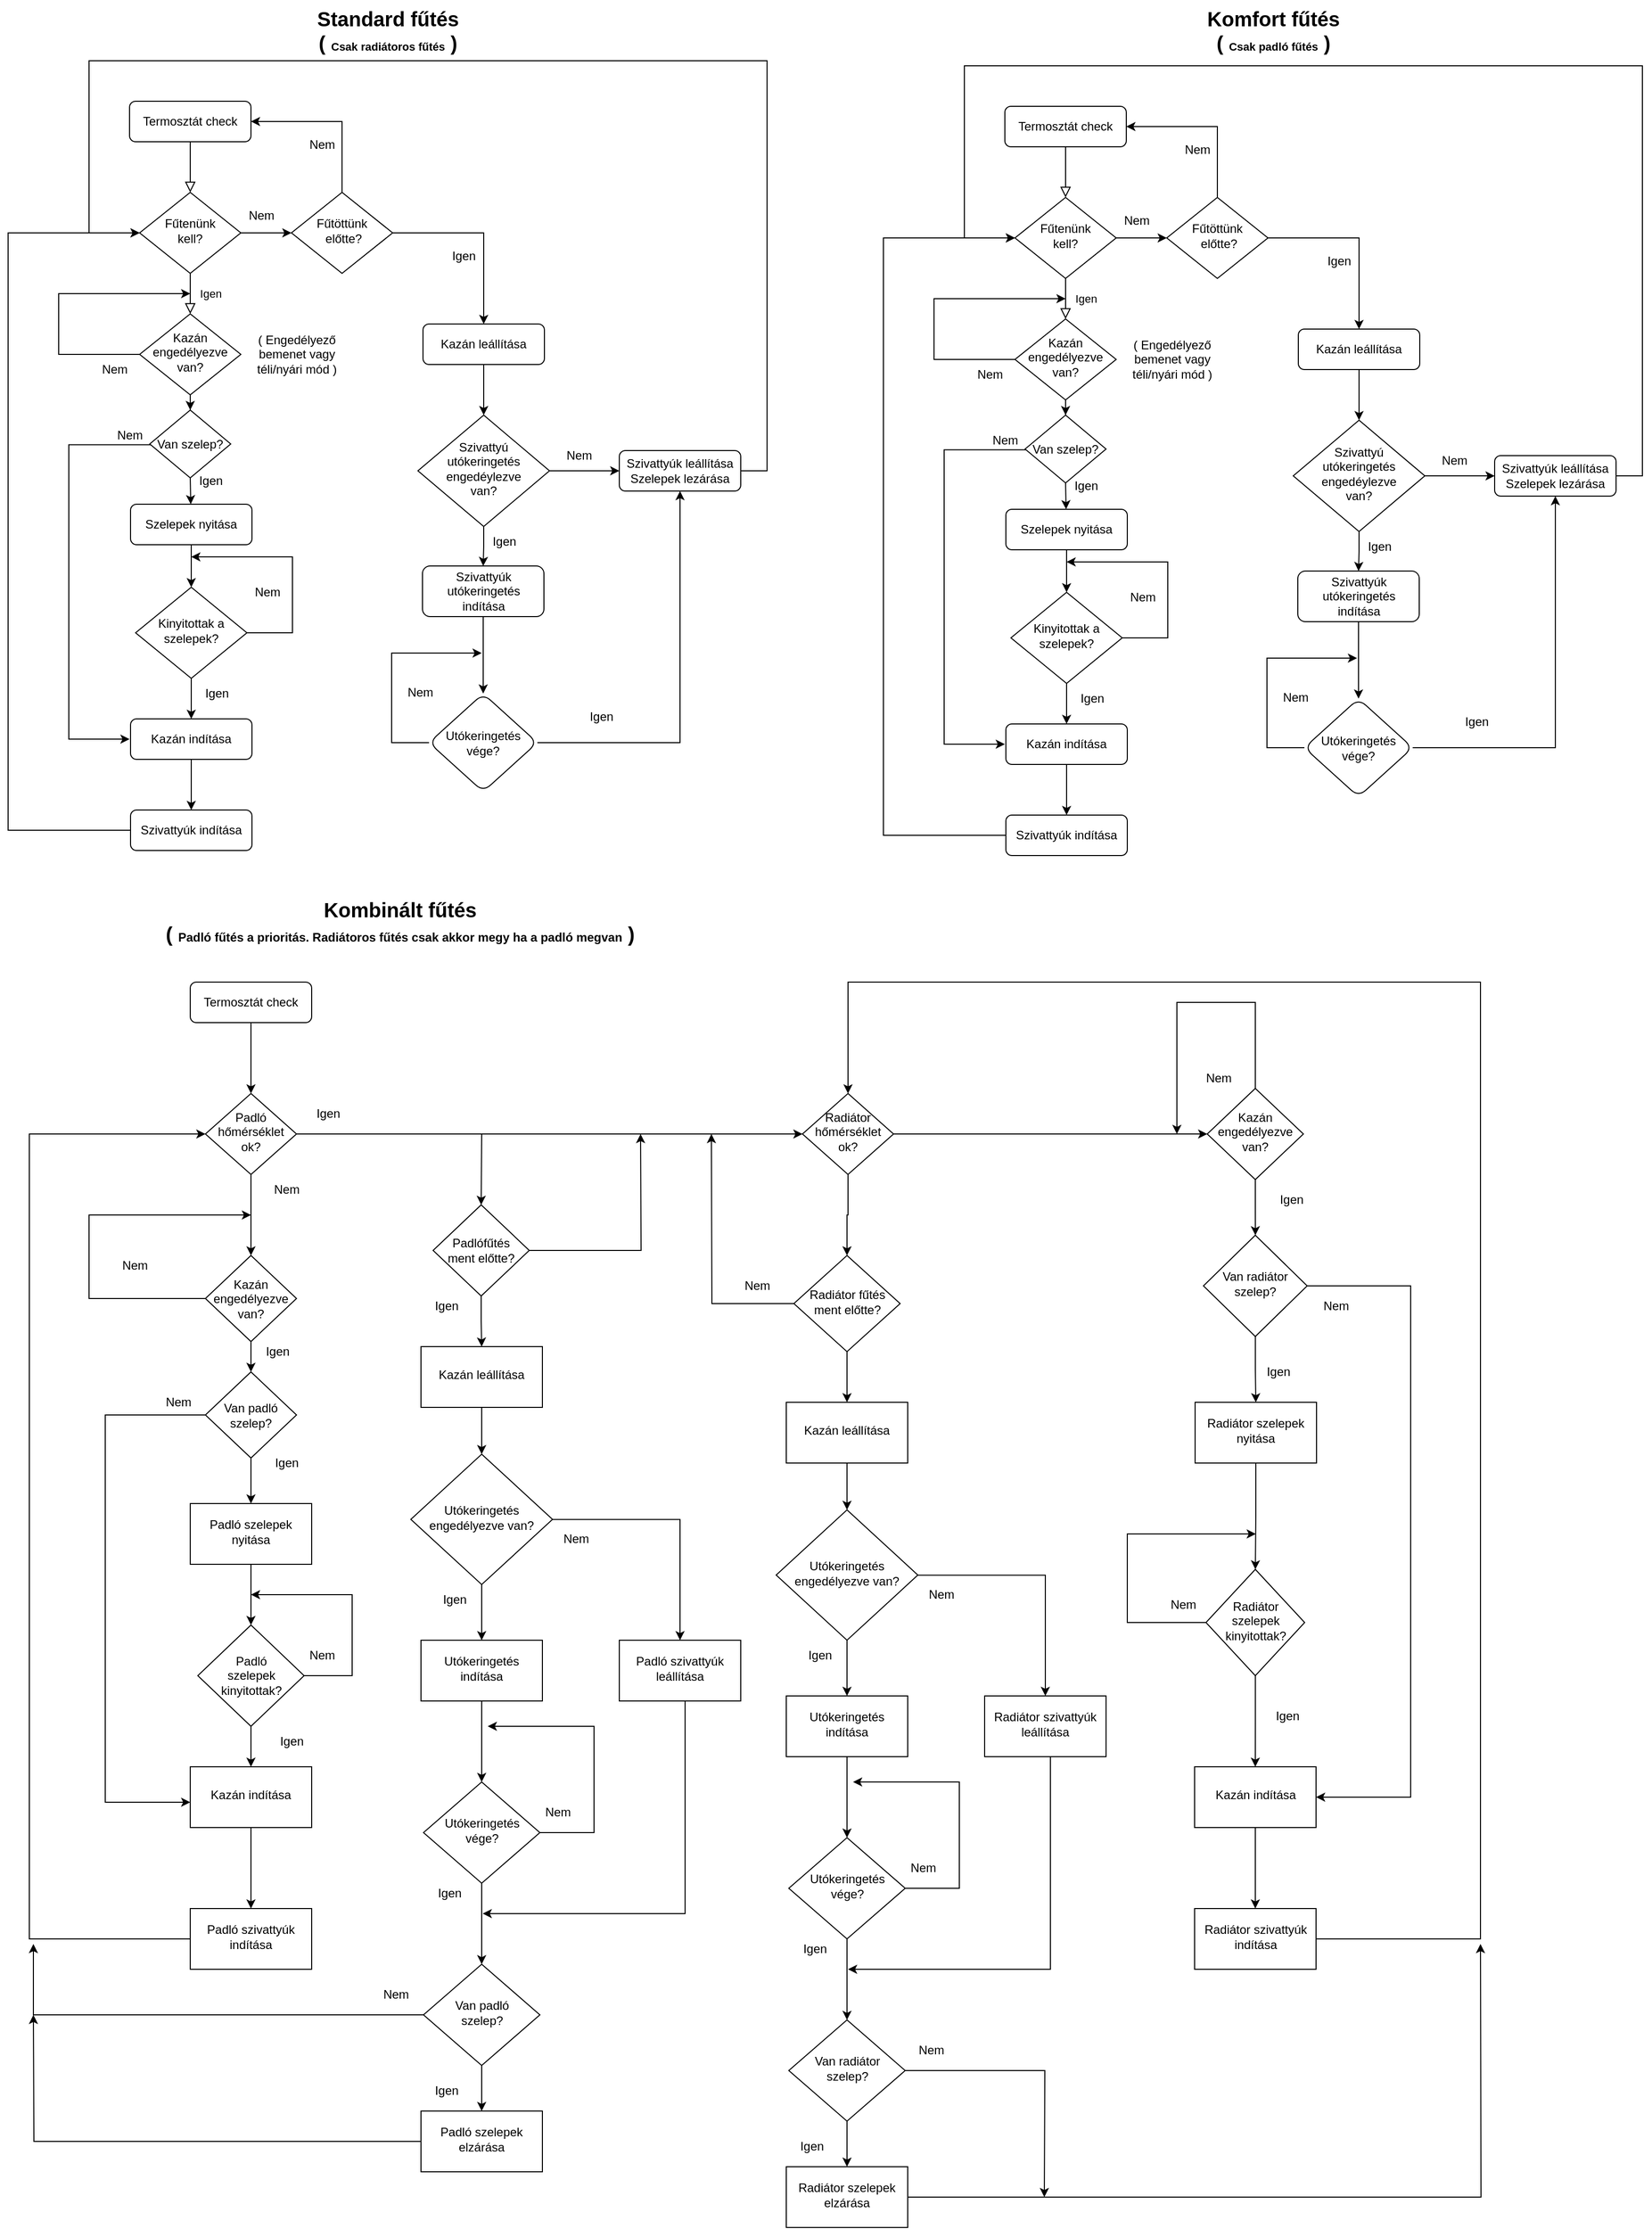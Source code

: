 <mxfile version="22.0.8" type="github">
  <diagram id="C5RBs43oDa-KdzZeNtuy" name="Page-1">
    <mxGraphModel dx="2193" dy="1910" grid="1" gridSize="5" guides="1" tooltips="1" connect="1" arrows="1" fold="1" page="1" pageScale="1" pageWidth="827" pageHeight="1169" math="0" shadow="0">
      <root>
        <mxCell id="WIyWlLk6GJQsqaUBKTNV-0" />
        <mxCell id="WIyWlLk6GJQsqaUBKTNV-1" parent="WIyWlLk6GJQsqaUBKTNV-0" />
        <mxCell id="BwI_lQwCWqoM442kbqM4-43" value="&lt;b&gt;&lt;font style=&quot;font-size: 20px;&quot;&gt;Standard fűtés&lt;br&gt;( &lt;/font&gt;&lt;font style=&quot;font-size: 11px;&quot;&gt;Csak radiátoros fűtés&lt;/font&gt;&lt;font style=&quot;font-size: 20px;&quot;&gt; )&lt;br&gt;&lt;/font&gt;&lt;/b&gt;" style="text;html=1;align=center;verticalAlign=middle;resizable=0;points=[];autosize=1;strokeColor=none;fillColor=none;" vertex="1" parent="WIyWlLk6GJQsqaUBKTNV-1">
          <mxGeometry x="-505" y="-980" width="160" height="60" as="geometry" />
        </mxCell>
        <mxCell id="BwI_lQwCWqoM442kbqM4-44" value="&lt;b&gt;&lt;font style=&quot;font-size: 20px;&quot;&gt;Komfort fűtés&lt;br&gt;( &lt;/font&gt;&lt;font style=&quot;font-size: 11px;&quot;&gt;Csak padló fűtés&lt;/font&gt;&lt;font style=&quot;font-size: 20px;&quot;&gt; )&lt;/font&gt;&lt;/b&gt;" style="text;html=1;align=center;verticalAlign=middle;resizable=0;points=[];autosize=1;strokeColor=none;fillColor=none;" vertex="1" parent="WIyWlLk6GJQsqaUBKTNV-1">
          <mxGeometry x="375" y="-980" width="150" height="60" as="geometry" />
        </mxCell>
        <mxCell id="BwI_lQwCWqoM442kbqM4-45" value="&lt;b&gt;&lt;font style=&quot;font-size: 20px;&quot;&gt;Kombinált fűtés&lt;br&gt;( &lt;/font&gt;&lt;font style=&quot;font-size: 12px;&quot;&gt;Padló fűtés a prioritás. Radiátoros fűtés csak akkor megy ha a padló megvan&lt;/font&gt;&lt;font style=&quot;font-size: 20px;&quot;&gt; )&lt;/font&gt;&lt;/b&gt;" style="text;html=1;align=center;verticalAlign=middle;resizable=0;points=[];autosize=1;strokeColor=none;fillColor=none;" vertex="1" parent="WIyWlLk6GJQsqaUBKTNV-1">
          <mxGeometry x="-658" y="-100" width="490" height="60" as="geometry" />
        </mxCell>
        <mxCell id="BwI_lQwCWqoM442kbqM4-46" value="" style="rounded=0;html=1;jettySize=auto;orthogonalLoop=1;fontSize=11;endArrow=block;endFill=0;endSize=8;strokeWidth=1;shadow=0;labelBackgroundColor=none;edgeStyle=orthogonalEdgeStyle;" edge="1" parent="WIyWlLk6GJQsqaUBKTNV-1" source="BwI_lQwCWqoM442kbqM4-47" target="BwI_lQwCWqoM442kbqM4-49">
          <mxGeometry relative="1" as="geometry" />
        </mxCell>
        <mxCell id="BwI_lQwCWqoM442kbqM4-47" value="Termosztát check" style="rounded=1;whiteSpace=wrap;html=1;fontSize=12;glass=0;strokeWidth=1;shadow=0;" vertex="1" parent="WIyWlLk6GJQsqaUBKTNV-1">
          <mxGeometry x="-680" y="-880" width="120" height="40" as="geometry" />
        </mxCell>
        <mxCell id="BwI_lQwCWqoM442kbqM4-48" value="Igen" style="rounded=0;html=1;jettySize=auto;orthogonalLoop=1;fontSize=11;endArrow=block;endFill=0;endSize=8;strokeWidth=1;shadow=0;labelBackgroundColor=none;edgeStyle=orthogonalEdgeStyle;" edge="1" parent="WIyWlLk6GJQsqaUBKTNV-1" source="BwI_lQwCWqoM442kbqM4-49" target="BwI_lQwCWqoM442kbqM4-51">
          <mxGeometry y="20" relative="1" as="geometry">
            <mxPoint as="offset" />
          </mxGeometry>
        </mxCell>
        <mxCell id="BwI_lQwCWqoM442kbqM4-49" value="Fűtenünk&lt;br&gt;kell?" style="rhombus;whiteSpace=wrap;html=1;shadow=0;fontFamily=Helvetica;fontSize=12;align=center;strokeWidth=1;spacing=6;spacingTop=-4;" vertex="1" parent="WIyWlLk6GJQsqaUBKTNV-1">
          <mxGeometry x="-670" y="-790" width="100" height="80" as="geometry" />
        </mxCell>
        <mxCell id="BwI_lQwCWqoM442kbqM4-206" value="" style="edgeStyle=orthogonalEdgeStyle;rounded=0;orthogonalLoop=1;jettySize=auto;html=1;" edge="1" parent="WIyWlLk6GJQsqaUBKTNV-1" source="BwI_lQwCWqoM442kbqM4-51" target="BwI_lQwCWqoM442kbqM4-205">
          <mxGeometry relative="1" as="geometry" />
        </mxCell>
        <mxCell id="BwI_lQwCWqoM442kbqM4-51" value="Kazán&lt;br&gt;engedélyezve van?" style="rhombus;whiteSpace=wrap;html=1;shadow=0;fontFamily=Helvetica;fontSize=12;align=center;strokeWidth=1;spacing=6;spacingTop=-4;" vertex="1" parent="WIyWlLk6GJQsqaUBKTNV-1">
          <mxGeometry x="-670" y="-670" width="100" height="80" as="geometry" />
        </mxCell>
        <mxCell id="BwI_lQwCWqoM442kbqM4-52" value="" style="edgeStyle=orthogonalEdgeStyle;rounded=0;orthogonalLoop=1;jettySize=auto;html=1;" edge="1" parent="WIyWlLk6GJQsqaUBKTNV-1" source="BwI_lQwCWqoM442kbqM4-53" target="BwI_lQwCWqoM442kbqM4-57">
          <mxGeometry relative="1" as="geometry" />
        </mxCell>
        <mxCell id="BwI_lQwCWqoM442kbqM4-53" value="Szelepek nyitása" style="rounded=1;whiteSpace=wrap;html=1;fontSize=12;glass=0;strokeWidth=1;shadow=0;" vertex="1" parent="WIyWlLk6GJQsqaUBKTNV-1">
          <mxGeometry x="-679" y="-482" width="120" height="40" as="geometry" />
        </mxCell>
        <mxCell id="BwI_lQwCWqoM442kbqM4-54" value="" style="endArrow=classic;html=1;rounded=0;exitX=0;exitY=0.5;exitDx=0;exitDy=0;" edge="1" parent="WIyWlLk6GJQsqaUBKTNV-1" source="BwI_lQwCWqoM442kbqM4-51">
          <mxGeometry width="50" height="50" relative="1" as="geometry">
            <mxPoint x="-695" y="-622.0" as="sourcePoint" />
            <mxPoint x="-620" y="-690" as="targetPoint" />
            <Array as="points">
              <mxPoint x="-750" y="-630" />
              <mxPoint x="-750" y="-690" />
            </Array>
          </mxGeometry>
        </mxCell>
        <mxCell id="BwI_lQwCWqoM442kbqM4-55" value="Nem" style="text;html=1;align=center;verticalAlign=middle;resizable=0;points=[];autosize=1;strokeColor=none;fillColor=none;" vertex="1" parent="WIyWlLk6GJQsqaUBKTNV-1">
          <mxGeometry x="-720" y="-630" width="50" height="30" as="geometry" />
        </mxCell>
        <mxCell id="BwI_lQwCWqoM442kbqM4-56" value="" style="edgeStyle=orthogonalEdgeStyle;rounded=0;orthogonalLoop=1;jettySize=auto;html=1;" edge="1" parent="WIyWlLk6GJQsqaUBKTNV-1" source="BwI_lQwCWqoM442kbqM4-57" target="BwI_lQwCWqoM442kbqM4-73">
          <mxGeometry relative="1" as="geometry" />
        </mxCell>
        <mxCell id="BwI_lQwCWqoM442kbqM4-57" value="Kinyitottak a szelepek?" style="rhombus;whiteSpace=wrap;html=1;shadow=0;fontFamily=Helvetica;fontSize=12;align=center;strokeWidth=1;spacing=6;spacingTop=-4;" vertex="1" parent="WIyWlLk6GJQsqaUBKTNV-1">
          <mxGeometry x="-674" y="-400" width="110" height="90" as="geometry" />
        </mxCell>
        <mxCell id="BwI_lQwCWqoM442kbqM4-58" value="" style="endArrow=classic;html=1;rounded=0;exitX=1;exitY=0.5;exitDx=0;exitDy=0;" edge="1" parent="WIyWlLk6GJQsqaUBKTNV-1" source="BwI_lQwCWqoM442kbqM4-57">
          <mxGeometry width="50" height="50" relative="1" as="geometry">
            <mxPoint x="-529" y="-370" as="sourcePoint" />
            <mxPoint x="-619" y="-430" as="targetPoint" />
            <Array as="points">
              <mxPoint x="-519" y="-355" />
              <mxPoint x="-519" y="-430" />
            </Array>
          </mxGeometry>
        </mxCell>
        <mxCell id="BwI_lQwCWqoM442kbqM4-59" value="Nem" style="text;html=1;align=center;verticalAlign=middle;resizable=0;points=[];autosize=1;strokeColor=none;fillColor=none;" vertex="1" parent="WIyWlLk6GJQsqaUBKTNV-1">
          <mxGeometry x="-569" y="-410" width="50" height="30" as="geometry" />
        </mxCell>
        <mxCell id="BwI_lQwCWqoM442kbqM4-60" value="" style="edgeStyle=orthogonalEdgeStyle;rounded=0;orthogonalLoop=1;jettySize=auto;html=1;entryX=0;entryY=0.5;entryDx=0;entryDy=0;exitX=0;exitY=0.5;exitDx=0;exitDy=0;" edge="1" parent="WIyWlLk6GJQsqaUBKTNV-1" source="BwI_lQwCWqoM442kbqM4-61" target="BwI_lQwCWqoM442kbqM4-49">
          <mxGeometry relative="1" as="geometry">
            <mxPoint x="-790" y="-750" as="targetPoint" />
            <Array as="points">
              <mxPoint x="-800" y="-160" />
              <mxPoint x="-800" y="-750" />
            </Array>
          </mxGeometry>
        </mxCell>
        <mxCell id="BwI_lQwCWqoM442kbqM4-61" value="Szivattyúk indítása" style="rounded=1;whiteSpace=wrap;html=1;fontSize=12;glass=0;strokeWidth=1;shadow=0;" vertex="1" parent="WIyWlLk6GJQsqaUBKTNV-1">
          <mxGeometry x="-679" y="-180" width="120" height="40" as="geometry" />
        </mxCell>
        <mxCell id="BwI_lQwCWqoM442kbqM4-62" value="Igen" style="text;html=1;align=center;verticalAlign=middle;resizable=0;points=[];autosize=1;strokeColor=none;fillColor=none;" vertex="1" parent="WIyWlLk6GJQsqaUBKTNV-1">
          <mxGeometry x="-619" y="-310" width="50" height="30" as="geometry" />
        </mxCell>
        <mxCell id="BwI_lQwCWqoM442kbqM4-63" value="Fűtöttünk&lt;br&gt;&amp;nbsp;előtte?" style="rhombus;whiteSpace=wrap;html=1;shadow=0;fontFamily=Helvetica;fontSize=12;align=center;strokeWidth=1;spacing=6;spacingTop=-4;" vertex="1" parent="WIyWlLk6GJQsqaUBKTNV-1">
          <mxGeometry x="-520" y="-790" width="100" height="80" as="geometry" />
        </mxCell>
        <mxCell id="BwI_lQwCWqoM442kbqM4-64" value="" style="endArrow=classic;html=1;rounded=0;exitX=1;exitY=0.5;exitDx=0;exitDy=0;entryX=0;entryY=0.5;entryDx=0;entryDy=0;" edge="1" parent="WIyWlLk6GJQsqaUBKTNV-1" source="BwI_lQwCWqoM442kbqM4-49" target="BwI_lQwCWqoM442kbqM4-63">
          <mxGeometry width="50" height="50" relative="1" as="geometry">
            <mxPoint x="-530" y="-650" as="sourcePoint" />
            <mxPoint x="-480" y="-700" as="targetPoint" />
          </mxGeometry>
        </mxCell>
        <mxCell id="BwI_lQwCWqoM442kbqM4-65" value="" style="endArrow=classic;html=1;rounded=0;exitX=0.5;exitY=0;exitDx=0;exitDy=0;entryX=1;entryY=0.5;entryDx=0;entryDy=0;" edge="1" parent="WIyWlLk6GJQsqaUBKTNV-1" source="BwI_lQwCWqoM442kbqM4-63" target="BwI_lQwCWqoM442kbqM4-47">
          <mxGeometry width="50" height="50" relative="1" as="geometry">
            <mxPoint x="-530" y="-650" as="sourcePoint" />
            <mxPoint x="-480" y="-700" as="targetPoint" />
            <Array as="points">
              <mxPoint x="-470" y="-860" />
            </Array>
          </mxGeometry>
        </mxCell>
        <mxCell id="BwI_lQwCWqoM442kbqM4-66" value="Nem" style="text;html=1;align=center;verticalAlign=middle;resizable=0;points=[];autosize=1;strokeColor=none;fillColor=none;" vertex="1" parent="WIyWlLk6GJQsqaUBKTNV-1">
          <mxGeometry x="-515" y="-852" width="50" height="30" as="geometry" />
        </mxCell>
        <mxCell id="BwI_lQwCWqoM442kbqM4-67" value="Nem" style="text;html=1;align=center;verticalAlign=middle;resizable=0;points=[];autosize=1;strokeColor=none;fillColor=none;" vertex="1" parent="WIyWlLk6GJQsqaUBKTNV-1">
          <mxGeometry x="-575" y="-782" width="50" height="30" as="geometry" />
        </mxCell>
        <mxCell id="BwI_lQwCWqoM442kbqM4-70" value="" style="endArrow=classic;html=1;rounded=0;exitX=1;exitY=0.5;exitDx=0;exitDy=0;entryX=0.5;entryY=0;entryDx=0;entryDy=0;" edge="1" parent="WIyWlLk6GJQsqaUBKTNV-1" source="BwI_lQwCWqoM442kbqM4-63">
          <mxGeometry width="50" height="50" relative="1" as="geometry">
            <mxPoint x="-530" y="-650" as="sourcePoint" />
            <mxPoint x="-330" y="-660" as="targetPoint" />
            <Array as="points">
              <mxPoint x="-330" y="-750" />
            </Array>
          </mxGeometry>
        </mxCell>
        <mxCell id="BwI_lQwCWqoM442kbqM4-71" value="Igen" style="text;html=1;align=center;verticalAlign=middle;resizable=0;points=[];autosize=1;strokeColor=none;fillColor=none;" vertex="1" parent="WIyWlLk6GJQsqaUBKTNV-1">
          <mxGeometry x="-375" y="-742" width="50" height="30" as="geometry" />
        </mxCell>
        <mxCell id="BwI_lQwCWqoM442kbqM4-72" value="" style="edgeStyle=orthogonalEdgeStyle;rounded=0;orthogonalLoop=1;jettySize=auto;html=1;" edge="1" parent="WIyWlLk6GJQsqaUBKTNV-1" source="BwI_lQwCWqoM442kbqM4-73" target="BwI_lQwCWqoM442kbqM4-61">
          <mxGeometry relative="1" as="geometry" />
        </mxCell>
        <mxCell id="BwI_lQwCWqoM442kbqM4-73" value="Kazán indítása" style="rounded=1;whiteSpace=wrap;html=1;fontSize=12;glass=0;strokeWidth=1;shadow=0;" vertex="1" parent="WIyWlLk6GJQsqaUBKTNV-1">
          <mxGeometry x="-679" y="-270" width="120" height="40" as="geometry" />
        </mxCell>
        <mxCell id="BwI_lQwCWqoM442kbqM4-74" value="" style="edgeStyle=orthogonalEdgeStyle;rounded=0;orthogonalLoop=1;jettySize=auto;html=1;" edge="1" parent="WIyWlLk6GJQsqaUBKTNV-1" source="BwI_lQwCWqoM442kbqM4-75" target="BwI_lQwCWqoM442kbqM4-77">
          <mxGeometry relative="1" as="geometry" />
        </mxCell>
        <mxCell id="BwI_lQwCWqoM442kbqM4-75" value="Kazán leállítása" style="rounded=1;whiteSpace=wrap;html=1;fontSize=12;glass=0;strokeWidth=1;shadow=0;" vertex="1" parent="WIyWlLk6GJQsqaUBKTNV-1">
          <mxGeometry x="-390" y="-660" width="120" height="40" as="geometry" />
        </mxCell>
        <mxCell id="BwI_lQwCWqoM442kbqM4-76" value="" style="edgeStyle=orthogonalEdgeStyle;rounded=0;orthogonalLoop=1;jettySize=auto;html=1;" edge="1" parent="WIyWlLk6GJQsqaUBKTNV-1" source="BwI_lQwCWqoM442kbqM4-77" target="BwI_lQwCWqoM442kbqM4-79">
          <mxGeometry relative="1" as="geometry" />
        </mxCell>
        <mxCell id="BwI_lQwCWqoM442kbqM4-194" value="" style="edgeStyle=orthogonalEdgeStyle;rounded=0;orthogonalLoop=1;jettySize=auto;html=1;" edge="1" parent="WIyWlLk6GJQsqaUBKTNV-1" source="BwI_lQwCWqoM442kbqM4-77" target="BwI_lQwCWqoM442kbqM4-81">
          <mxGeometry relative="1" as="geometry" />
        </mxCell>
        <mxCell id="BwI_lQwCWqoM442kbqM4-77" value="Szivattyú&lt;br&gt;utókeringetés&lt;br&gt;engedéylezve&lt;br&gt;van?" style="rhombus;whiteSpace=wrap;html=1;shadow=0;fontFamily=Helvetica;fontSize=12;align=center;strokeWidth=1;spacing=6;spacingTop=-4;" vertex="1" parent="WIyWlLk6GJQsqaUBKTNV-1">
          <mxGeometry x="-395" y="-570" width="130" height="110" as="geometry" />
        </mxCell>
        <mxCell id="BwI_lQwCWqoM442kbqM4-196" value="" style="edgeStyle=orthogonalEdgeStyle;rounded=0;orthogonalLoop=1;jettySize=auto;html=1;" edge="1" parent="WIyWlLk6GJQsqaUBKTNV-1" source="BwI_lQwCWqoM442kbqM4-79" target="BwI_lQwCWqoM442kbqM4-195">
          <mxGeometry relative="1" as="geometry" />
        </mxCell>
        <mxCell id="BwI_lQwCWqoM442kbqM4-79" value="Szivattyúk utókeringetés&lt;br&gt;indítása" style="rounded=1;whiteSpace=wrap;html=1;fontSize=12;glass=0;strokeWidth=1;shadow=0;" vertex="1" parent="WIyWlLk6GJQsqaUBKTNV-1">
          <mxGeometry x="-390.5" y="-421" width="120" height="50" as="geometry" />
        </mxCell>
        <mxCell id="BwI_lQwCWqoM442kbqM4-80" value="" style="edgeStyle=orthogonalEdgeStyle;rounded=0;orthogonalLoop=1;jettySize=auto;html=1;exitX=1;exitY=0.5;exitDx=0;exitDy=0;" edge="1" parent="WIyWlLk6GJQsqaUBKTNV-1" source="BwI_lQwCWqoM442kbqM4-81">
          <mxGeometry relative="1" as="geometry">
            <mxPoint x="-670" y="-750" as="targetPoint" />
            <Array as="points">
              <mxPoint x="-50" y="-515" />
              <mxPoint x="-50" y="-920" />
              <mxPoint x="-720" y="-920" />
              <mxPoint x="-720" y="-750" />
            </Array>
          </mxGeometry>
        </mxCell>
        <mxCell id="BwI_lQwCWqoM442kbqM4-81" value="Szivattyúk leállítása&lt;br&gt;Szelepek lezárása" style="rounded=1;whiteSpace=wrap;html=1;fontSize=12;glass=0;strokeWidth=1;shadow=0;" vertex="1" parent="WIyWlLk6GJQsqaUBKTNV-1">
          <mxGeometry x="-196" y="-535" width="120" height="40" as="geometry" />
        </mxCell>
        <mxCell id="BwI_lQwCWqoM442kbqM4-83" value="Igen" style="text;html=1;align=center;verticalAlign=middle;resizable=0;points=[];autosize=1;strokeColor=none;fillColor=none;" vertex="1" parent="WIyWlLk6GJQsqaUBKTNV-1">
          <mxGeometry x="-335" y="-460" width="50" height="30" as="geometry" />
        </mxCell>
        <mxCell id="BwI_lQwCWqoM442kbqM4-84" value="Nem" style="text;html=1;align=center;verticalAlign=middle;resizable=0;points=[];autosize=1;strokeColor=none;fillColor=none;" vertex="1" parent="WIyWlLk6GJQsqaUBKTNV-1">
          <mxGeometry x="-261" y="-545" width="50" height="30" as="geometry" />
        </mxCell>
        <mxCell id="BwI_lQwCWqoM442kbqM4-85" value="( Engedélyező &lt;br&gt;bemenet vagy&lt;br&gt;téli/nyári mód )" style="text;html=1;align=center;verticalAlign=middle;resizable=0;points=[];autosize=1;strokeColor=none;fillColor=none;" vertex="1" parent="WIyWlLk6GJQsqaUBKTNV-1">
          <mxGeometry x="-565" y="-660" width="100" height="60" as="geometry" />
        </mxCell>
        <mxCell id="BwI_lQwCWqoM442kbqM4-133" value="" style="edgeStyle=orthogonalEdgeStyle;rounded=0;orthogonalLoop=1;jettySize=auto;html=1;entryX=0.5;entryY=0;entryDx=0;entryDy=0;exitX=0.5;exitY=1;exitDx=0;exitDy=0;" edge="1" parent="WIyWlLk6GJQsqaUBKTNV-1" source="BwI_lQwCWqoM442kbqM4-126" target="BwI_lQwCWqoM442kbqM4-127">
          <mxGeometry relative="1" as="geometry">
            <mxPoint x="-728" y="10" as="targetPoint" />
          </mxGeometry>
        </mxCell>
        <mxCell id="BwI_lQwCWqoM442kbqM4-126" value="Termosztát check" style="rounded=1;whiteSpace=wrap;html=1;fontSize=12;glass=0;strokeWidth=1;shadow=0;" vertex="1" parent="WIyWlLk6GJQsqaUBKTNV-1">
          <mxGeometry x="-620" y="-10" width="120" height="40" as="geometry" />
        </mxCell>
        <mxCell id="BwI_lQwCWqoM442kbqM4-400" value="" style="edgeStyle=orthogonalEdgeStyle;rounded=0;orthogonalLoop=1;jettySize=auto;html=1;entryX=0;entryY=0.5;entryDx=0;entryDy=0;" edge="1" parent="WIyWlLk6GJQsqaUBKTNV-1" source="BwI_lQwCWqoM442kbqM4-127" target="BwI_lQwCWqoM442kbqM4-178">
          <mxGeometry relative="1" as="geometry">
            <mxPoint x="-280" y="135" as="targetPoint" />
          </mxGeometry>
        </mxCell>
        <mxCell id="BwI_lQwCWqoM442kbqM4-127" value="Padló hőmérséklet ok?" style="rhombus;whiteSpace=wrap;html=1;shadow=0;fontFamily=Helvetica;fontSize=12;align=center;strokeWidth=1;spacing=6;spacingTop=-4;" vertex="1" parent="WIyWlLk6GJQsqaUBKTNV-1">
          <mxGeometry x="-605" y="100" width="90" height="80" as="geometry" />
        </mxCell>
        <mxCell id="BwI_lQwCWqoM442kbqM4-131" value="Igen" style="text;html=1;align=center;verticalAlign=middle;resizable=0;points=[];autosize=1;strokeColor=none;fillColor=none;" vertex="1" parent="WIyWlLk6GJQsqaUBKTNV-1">
          <mxGeometry x="-509" y="105" width="50" height="30" as="geometry" />
        </mxCell>
        <mxCell id="BwI_lQwCWqoM442kbqM4-160" value="" style="edgeStyle=orthogonalEdgeStyle;rounded=0;orthogonalLoop=1;jettySize=auto;html=1;" edge="1" parent="WIyWlLk6GJQsqaUBKTNV-1">
          <mxGeometry relative="1" as="geometry">
            <mxPoint x="-560" y="180" as="sourcePoint" />
            <mxPoint x="-560" y="260" as="targetPoint" />
          </mxGeometry>
        </mxCell>
        <mxCell id="BwI_lQwCWqoM442kbqM4-171" style="edgeStyle=orthogonalEdgeStyle;rounded=0;orthogonalLoop=1;jettySize=auto;html=1;exitX=0;exitY=0.5;exitDx=0;exitDy=0;" edge="1" parent="WIyWlLk6GJQsqaUBKTNV-1" source="BwI_lQwCWqoM442kbqM4-310">
          <mxGeometry relative="1" as="geometry">
            <mxPoint x="-560" y="220" as="targetPoint" />
            <mxPoint x="-620" y="290" as="sourcePoint" />
            <Array as="points">
              <mxPoint x="-720" y="303" />
              <mxPoint x="-720" y="220" />
            </Array>
          </mxGeometry>
        </mxCell>
        <mxCell id="BwI_lQwCWqoM442kbqM4-164" value="" style="edgeStyle=orthogonalEdgeStyle;rounded=0;orthogonalLoop=1;jettySize=auto;html=1;" edge="1" parent="WIyWlLk6GJQsqaUBKTNV-1" source="BwI_lQwCWqoM442kbqM4-161">
          <mxGeometry relative="1" as="geometry">
            <mxPoint x="-560" y="625" as="targetPoint" />
          </mxGeometry>
        </mxCell>
        <mxCell id="BwI_lQwCWqoM442kbqM4-161" value="Padló szelepek nyitása" style="whiteSpace=wrap;html=1;shadow=0;strokeWidth=1;spacing=6;spacingTop=-4;" vertex="1" parent="WIyWlLk6GJQsqaUBKTNV-1">
          <mxGeometry x="-620" y="505" width="120" height="60" as="geometry" />
        </mxCell>
        <mxCell id="BwI_lQwCWqoM442kbqM4-166" value="" style="edgeStyle=orthogonalEdgeStyle;rounded=0;orthogonalLoop=1;jettySize=auto;html=1;exitX=0.5;exitY=1;exitDx=0;exitDy=0;" edge="1" parent="WIyWlLk6GJQsqaUBKTNV-1" source="BwI_lQwCWqoM442kbqM4-318" target="BwI_lQwCWqoM442kbqM4-165">
          <mxGeometry relative="1" as="geometry">
            <mxPoint x="-560" y="685" as="sourcePoint" />
          </mxGeometry>
        </mxCell>
        <mxCell id="BwI_lQwCWqoM442kbqM4-168" value="" style="edgeStyle=orthogonalEdgeStyle;rounded=0;orthogonalLoop=1;jettySize=auto;html=1;" edge="1" parent="WIyWlLk6GJQsqaUBKTNV-1" source="BwI_lQwCWqoM442kbqM4-165" target="BwI_lQwCWqoM442kbqM4-167">
          <mxGeometry relative="1" as="geometry" />
        </mxCell>
        <mxCell id="BwI_lQwCWqoM442kbqM4-165" value="Kazán indítása" style="whiteSpace=wrap;html=1;shadow=0;strokeWidth=1;spacing=6;spacingTop=-4;" vertex="1" parent="WIyWlLk6GJQsqaUBKTNV-1">
          <mxGeometry x="-620" y="765" width="120" height="60" as="geometry" />
        </mxCell>
        <mxCell id="BwI_lQwCWqoM442kbqM4-182" value="" style="edgeStyle=orthogonalEdgeStyle;rounded=0;orthogonalLoop=1;jettySize=auto;html=1;entryX=0;entryY=0.5;entryDx=0;entryDy=0;" edge="1" parent="WIyWlLk6GJQsqaUBKTNV-1" source="BwI_lQwCWqoM442kbqM4-167" target="BwI_lQwCWqoM442kbqM4-127">
          <mxGeometry relative="1" as="geometry">
            <mxPoint x="-710" y="130" as="targetPoint" />
            <Array as="points">
              <mxPoint x="-779" y="935" />
              <mxPoint x="-779" y="140" />
            </Array>
          </mxGeometry>
        </mxCell>
        <mxCell id="BwI_lQwCWqoM442kbqM4-167" value="Padló szivattyúk indítása" style="whiteSpace=wrap;html=1;shadow=0;strokeWidth=1;spacing=6;spacingTop=-4;" vertex="1" parent="WIyWlLk6GJQsqaUBKTNV-1">
          <mxGeometry x="-620" y="905" width="120" height="60" as="geometry" />
        </mxCell>
        <mxCell id="BwI_lQwCWqoM442kbqM4-172" value="Nem" style="text;html=1;align=center;verticalAlign=middle;resizable=0;points=[];autosize=1;strokeColor=none;fillColor=none;" vertex="1" parent="WIyWlLk6GJQsqaUBKTNV-1">
          <mxGeometry x="-700" y="255" width="50" height="30" as="geometry" />
        </mxCell>
        <mxCell id="BwI_lQwCWqoM442kbqM4-173" value="Igen" style="text;html=1;align=center;verticalAlign=middle;resizable=0;points=[];autosize=1;strokeColor=none;fillColor=none;" vertex="1" parent="WIyWlLk6GJQsqaUBKTNV-1">
          <mxGeometry x="-559" y="340" width="50" height="30" as="geometry" />
        </mxCell>
        <mxCell id="BwI_lQwCWqoM442kbqM4-177" value="Nem" style="text;html=1;align=center;verticalAlign=middle;resizable=0;points=[];autosize=1;strokeColor=none;fillColor=none;" vertex="1" parent="WIyWlLk6GJQsqaUBKTNV-1">
          <mxGeometry x="-550" y="180" width="50" height="30" as="geometry" />
        </mxCell>
        <mxCell id="BwI_lQwCWqoM442kbqM4-325" value="" style="edgeStyle=orthogonalEdgeStyle;rounded=0;orthogonalLoop=1;jettySize=auto;html=1;exitX=1;exitY=0.5;exitDx=0;exitDy=0;" edge="1" parent="WIyWlLk6GJQsqaUBKTNV-1" source="BwI_lQwCWqoM442kbqM4-178" target="BwI_lQwCWqoM442kbqM4-324">
          <mxGeometry relative="1" as="geometry">
            <mxPoint x="300" y="140" as="sourcePoint" />
          </mxGeometry>
        </mxCell>
        <mxCell id="BwI_lQwCWqoM442kbqM4-352" value="" style="edgeStyle=orthogonalEdgeStyle;rounded=0;orthogonalLoop=1;jettySize=auto;html=1;" edge="1" parent="WIyWlLk6GJQsqaUBKTNV-1" source="BwI_lQwCWqoM442kbqM4-178" target="BwI_lQwCWqoM442kbqM4-351">
          <mxGeometry relative="1" as="geometry" />
        </mxCell>
        <mxCell id="BwI_lQwCWqoM442kbqM4-178" value="Radiátor&lt;br&gt;hőmérséklet ok?" style="rhombus;whiteSpace=wrap;html=1;shadow=0;fontFamily=Helvetica;fontSize=12;align=center;strokeWidth=1;spacing=6;spacingTop=-4;" vertex="1" parent="WIyWlLk6GJQsqaUBKTNV-1">
          <mxGeometry x="-15" y="100" width="90" height="80" as="geometry" />
        </mxCell>
        <mxCell id="BwI_lQwCWqoM442kbqM4-197" value="" style="edgeStyle=orthogonalEdgeStyle;rounded=0;orthogonalLoop=1;jettySize=auto;html=1;entryX=0.5;entryY=1;entryDx=0;entryDy=0;" edge="1" parent="WIyWlLk6GJQsqaUBKTNV-1" source="BwI_lQwCWqoM442kbqM4-195" target="BwI_lQwCWqoM442kbqM4-81">
          <mxGeometry relative="1" as="geometry">
            <mxPoint x="-139" y="-222" as="targetPoint" />
          </mxGeometry>
        </mxCell>
        <mxCell id="BwI_lQwCWqoM442kbqM4-199" value="" style="edgeStyle=orthogonalEdgeStyle;rounded=0;orthogonalLoop=1;jettySize=auto;html=1;" edge="1" parent="WIyWlLk6GJQsqaUBKTNV-1" source="BwI_lQwCWqoM442kbqM4-195">
          <mxGeometry relative="1" as="geometry">
            <mxPoint x="-332" y="-335" as="targetPoint" />
            <Array as="points">
              <mxPoint x="-421" y="-246" />
              <mxPoint x="-421" y="-335" />
            </Array>
          </mxGeometry>
        </mxCell>
        <mxCell id="BwI_lQwCWqoM442kbqM4-195" value="Utókeringetés vége?" style="rhombus;whiteSpace=wrap;html=1;rounded=1;glass=0;strokeWidth=1;shadow=0;" vertex="1" parent="WIyWlLk6GJQsqaUBKTNV-1">
          <mxGeometry x="-384" y="-295" width="107" height="97" as="geometry" />
        </mxCell>
        <mxCell id="BwI_lQwCWqoM442kbqM4-198" value="Igen" style="text;html=1;align=center;verticalAlign=middle;resizable=0;points=[];autosize=1;strokeColor=none;fillColor=none;" vertex="1" parent="WIyWlLk6GJQsqaUBKTNV-1">
          <mxGeometry x="-239" y="-287" width="50" height="30" as="geometry" />
        </mxCell>
        <mxCell id="BwI_lQwCWqoM442kbqM4-200" value="Nem" style="text;html=1;align=center;verticalAlign=middle;resizable=0;points=[];autosize=1;strokeColor=none;fillColor=none;" vertex="1" parent="WIyWlLk6GJQsqaUBKTNV-1">
          <mxGeometry x="-415" y="-310" width="44" height="27" as="geometry" />
        </mxCell>
        <mxCell id="BwI_lQwCWqoM442kbqM4-211" value="" style="edgeStyle=orthogonalEdgeStyle;rounded=0;orthogonalLoop=1;jettySize=auto;html=1;" edge="1" parent="WIyWlLk6GJQsqaUBKTNV-1">
          <mxGeometry relative="1" as="geometry">
            <mxPoint x="-625.006" y="-540.772" as="sourcePoint" />
            <mxPoint x="-680" y="-250" as="targetPoint" />
            <Array as="points">
              <mxPoint x="-740.02" y="-541.26" />
              <mxPoint x="-740.02" y="-249.26" />
            </Array>
          </mxGeometry>
        </mxCell>
        <mxCell id="BwI_lQwCWqoM442kbqM4-205" value="Van szelep?" style="rhombus;whiteSpace=wrap;html=1;" vertex="1" parent="WIyWlLk6GJQsqaUBKTNV-1">
          <mxGeometry x="-660" y="-575" width="80" height="67" as="geometry" />
        </mxCell>
        <mxCell id="BwI_lQwCWqoM442kbqM4-209" value="" style="endArrow=classic;html=1;rounded=0;exitX=0.5;exitY=1;exitDx=0;exitDy=0;entryX=0.5;entryY=0;entryDx=0;entryDy=0;" edge="1" parent="WIyWlLk6GJQsqaUBKTNV-1" source="BwI_lQwCWqoM442kbqM4-205">
          <mxGeometry width="50" height="50" relative="1" as="geometry">
            <mxPoint x="-620.5" y="-508" as="sourcePoint" />
            <mxPoint x="-619.5" y="-482" as="targetPoint" />
          </mxGeometry>
        </mxCell>
        <mxCell id="BwI_lQwCWqoM442kbqM4-212" value="Nem" style="text;html=1;align=center;verticalAlign=middle;resizable=0;points=[];autosize=1;strokeColor=none;fillColor=none;" vertex="1" parent="WIyWlLk6GJQsqaUBKTNV-1">
          <mxGeometry x="-705" y="-565" width="50" height="30" as="geometry" />
        </mxCell>
        <mxCell id="BwI_lQwCWqoM442kbqM4-213" value="Igen" style="text;html=1;align=center;verticalAlign=middle;resizable=0;points=[];autosize=1;strokeColor=none;fillColor=none;" vertex="1" parent="WIyWlLk6GJQsqaUBKTNV-1">
          <mxGeometry x="-625" y="-520" width="50" height="30" as="geometry" />
        </mxCell>
        <mxCell id="BwI_lQwCWqoM442kbqM4-262" value="" style="rounded=0;html=1;jettySize=auto;orthogonalLoop=1;fontSize=11;endArrow=block;endFill=0;endSize=8;strokeWidth=1;shadow=0;labelBackgroundColor=none;edgeStyle=orthogonalEdgeStyle;" edge="1" parent="WIyWlLk6GJQsqaUBKTNV-1" source="BwI_lQwCWqoM442kbqM4-263" target="BwI_lQwCWqoM442kbqM4-265">
          <mxGeometry relative="1" as="geometry" />
        </mxCell>
        <mxCell id="BwI_lQwCWqoM442kbqM4-263" value="Termosztát check" style="rounded=1;whiteSpace=wrap;html=1;fontSize=12;glass=0;strokeWidth=1;shadow=0;" vertex="1" parent="WIyWlLk6GJQsqaUBKTNV-1">
          <mxGeometry x="185" y="-875" width="120" height="40" as="geometry" />
        </mxCell>
        <mxCell id="BwI_lQwCWqoM442kbqM4-264" value="Igen" style="rounded=0;html=1;jettySize=auto;orthogonalLoop=1;fontSize=11;endArrow=block;endFill=0;endSize=8;strokeWidth=1;shadow=0;labelBackgroundColor=none;edgeStyle=orthogonalEdgeStyle;" edge="1" parent="WIyWlLk6GJQsqaUBKTNV-1" source="BwI_lQwCWqoM442kbqM4-265" target="BwI_lQwCWqoM442kbqM4-267">
          <mxGeometry y="20" relative="1" as="geometry">
            <mxPoint as="offset" />
          </mxGeometry>
        </mxCell>
        <mxCell id="BwI_lQwCWqoM442kbqM4-265" value="Fűtenünk&lt;br&gt;kell?" style="rhombus;whiteSpace=wrap;html=1;shadow=0;fontFamily=Helvetica;fontSize=12;align=center;strokeWidth=1;spacing=6;spacingTop=-4;" vertex="1" parent="WIyWlLk6GJQsqaUBKTNV-1">
          <mxGeometry x="195" y="-785" width="100" height="80" as="geometry" />
        </mxCell>
        <mxCell id="BwI_lQwCWqoM442kbqM4-266" value="" style="edgeStyle=orthogonalEdgeStyle;rounded=0;orthogonalLoop=1;jettySize=auto;html=1;" edge="1" parent="WIyWlLk6GJQsqaUBKTNV-1" source="BwI_lQwCWqoM442kbqM4-267" target="BwI_lQwCWqoM442kbqM4-306">
          <mxGeometry relative="1" as="geometry" />
        </mxCell>
        <mxCell id="BwI_lQwCWqoM442kbqM4-267" value="Kazán&lt;br&gt;engedélyezve van?" style="rhombus;whiteSpace=wrap;html=1;shadow=0;fontFamily=Helvetica;fontSize=12;align=center;strokeWidth=1;spacing=6;spacingTop=-4;" vertex="1" parent="WIyWlLk6GJQsqaUBKTNV-1">
          <mxGeometry x="195" y="-665" width="100" height="80" as="geometry" />
        </mxCell>
        <mxCell id="BwI_lQwCWqoM442kbqM4-268" value="" style="edgeStyle=orthogonalEdgeStyle;rounded=0;orthogonalLoop=1;jettySize=auto;html=1;" edge="1" parent="WIyWlLk6GJQsqaUBKTNV-1" source="BwI_lQwCWqoM442kbqM4-269" target="BwI_lQwCWqoM442kbqM4-273">
          <mxGeometry relative="1" as="geometry" />
        </mxCell>
        <mxCell id="BwI_lQwCWqoM442kbqM4-269" value="Szelepek nyitása" style="rounded=1;whiteSpace=wrap;html=1;fontSize=12;glass=0;strokeWidth=1;shadow=0;" vertex="1" parent="WIyWlLk6GJQsqaUBKTNV-1">
          <mxGeometry x="186" y="-477" width="120" height="40" as="geometry" />
        </mxCell>
        <mxCell id="BwI_lQwCWqoM442kbqM4-270" value="" style="endArrow=classic;html=1;rounded=0;exitX=0;exitY=0.5;exitDx=0;exitDy=0;" edge="1" parent="WIyWlLk6GJQsqaUBKTNV-1" source="BwI_lQwCWqoM442kbqM4-267">
          <mxGeometry width="50" height="50" relative="1" as="geometry">
            <mxPoint x="170" y="-617.0" as="sourcePoint" />
            <mxPoint x="245" y="-685" as="targetPoint" />
            <Array as="points">
              <mxPoint x="115" y="-625" />
              <mxPoint x="115" y="-685" />
            </Array>
          </mxGeometry>
        </mxCell>
        <mxCell id="BwI_lQwCWqoM442kbqM4-271" value="Nem" style="text;html=1;align=center;verticalAlign=middle;resizable=0;points=[];autosize=1;strokeColor=none;fillColor=none;" vertex="1" parent="WIyWlLk6GJQsqaUBKTNV-1">
          <mxGeometry x="145" y="-625" width="50" height="30" as="geometry" />
        </mxCell>
        <mxCell id="BwI_lQwCWqoM442kbqM4-272" value="" style="edgeStyle=orthogonalEdgeStyle;rounded=0;orthogonalLoop=1;jettySize=auto;html=1;" edge="1" parent="WIyWlLk6GJQsqaUBKTNV-1" source="BwI_lQwCWqoM442kbqM4-273" target="BwI_lQwCWqoM442kbqM4-287">
          <mxGeometry relative="1" as="geometry" />
        </mxCell>
        <mxCell id="BwI_lQwCWqoM442kbqM4-273" value="Kinyitottak a szelepek?" style="rhombus;whiteSpace=wrap;html=1;shadow=0;fontFamily=Helvetica;fontSize=12;align=center;strokeWidth=1;spacing=6;spacingTop=-4;" vertex="1" parent="WIyWlLk6GJQsqaUBKTNV-1">
          <mxGeometry x="191" y="-395" width="110" height="90" as="geometry" />
        </mxCell>
        <mxCell id="BwI_lQwCWqoM442kbqM4-274" value="" style="endArrow=classic;html=1;rounded=0;exitX=1;exitY=0.5;exitDx=0;exitDy=0;" edge="1" parent="WIyWlLk6GJQsqaUBKTNV-1" source="BwI_lQwCWqoM442kbqM4-273">
          <mxGeometry width="50" height="50" relative="1" as="geometry">
            <mxPoint x="336" y="-365" as="sourcePoint" />
            <mxPoint x="246" y="-425" as="targetPoint" />
            <Array as="points">
              <mxPoint x="346" y="-350" />
              <mxPoint x="346" y="-425" />
            </Array>
          </mxGeometry>
        </mxCell>
        <mxCell id="BwI_lQwCWqoM442kbqM4-275" value="Nem" style="text;html=1;align=center;verticalAlign=middle;resizable=0;points=[];autosize=1;strokeColor=none;fillColor=none;" vertex="1" parent="WIyWlLk6GJQsqaUBKTNV-1">
          <mxGeometry x="296" y="-405" width="50" height="30" as="geometry" />
        </mxCell>
        <mxCell id="BwI_lQwCWqoM442kbqM4-276" value="" style="edgeStyle=orthogonalEdgeStyle;rounded=0;orthogonalLoop=1;jettySize=auto;html=1;entryX=0;entryY=0.5;entryDx=0;entryDy=0;exitX=0;exitY=0.5;exitDx=0;exitDy=0;" edge="1" parent="WIyWlLk6GJQsqaUBKTNV-1" source="BwI_lQwCWqoM442kbqM4-277" target="BwI_lQwCWqoM442kbqM4-265">
          <mxGeometry relative="1" as="geometry">
            <mxPoint x="75" y="-745" as="targetPoint" />
            <Array as="points">
              <mxPoint x="65" y="-155" />
              <mxPoint x="65" y="-745" />
            </Array>
          </mxGeometry>
        </mxCell>
        <mxCell id="BwI_lQwCWqoM442kbqM4-277" value="Szivattyúk indítása" style="rounded=1;whiteSpace=wrap;html=1;fontSize=12;glass=0;strokeWidth=1;shadow=0;" vertex="1" parent="WIyWlLk6GJQsqaUBKTNV-1">
          <mxGeometry x="186" y="-175" width="120" height="40" as="geometry" />
        </mxCell>
        <mxCell id="BwI_lQwCWqoM442kbqM4-278" value="Igen" style="text;html=1;align=center;verticalAlign=middle;resizable=0;points=[];autosize=1;strokeColor=none;fillColor=none;" vertex="1" parent="WIyWlLk6GJQsqaUBKTNV-1">
          <mxGeometry x="246" y="-305" width="50" height="30" as="geometry" />
        </mxCell>
        <mxCell id="BwI_lQwCWqoM442kbqM4-279" value="Fűtöttünk&lt;br&gt;&amp;nbsp;előtte?" style="rhombus;whiteSpace=wrap;html=1;shadow=0;fontFamily=Helvetica;fontSize=12;align=center;strokeWidth=1;spacing=6;spacingTop=-4;" vertex="1" parent="WIyWlLk6GJQsqaUBKTNV-1">
          <mxGeometry x="345" y="-785" width="100" height="80" as="geometry" />
        </mxCell>
        <mxCell id="BwI_lQwCWqoM442kbqM4-280" value="" style="endArrow=classic;html=1;rounded=0;exitX=1;exitY=0.5;exitDx=0;exitDy=0;entryX=0;entryY=0.5;entryDx=0;entryDy=0;" edge="1" parent="WIyWlLk6GJQsqaUBKTNV-1" source="BwI_lQwCWqoM442kbqM4-265" target="BwI_lQwCWqoM442kbqM4-279">
          <mxGeometry width="50" height="50" relative="1" as="geometry">
            <mxPoint x="335" y="-645" as="sourcePoint" />
            <mxPoint x="385" y="-695" as="targetPoint" />
          </mxGeometry>
        </mxCell>
        <mxCell id="BwI_lQwCWqoM442kbqM4-281" value="" style="endArrow=classic;html=1;rounded=0;exitX=0.5;exitY=0;exitDx=0;exitDy=0;entryX=1;entryY=0.5;entryDx=0;entryDy=0;" edge="1" parent="WIyWlLk6GJQsqaUBKTNV-1" source="BwI_lQwCWqoM442kbqM4-279" target="BwI_lQwCWqoM442kbqM4-263">
          <mxGeometry width="50" height="50" relative="1" as="geometry">
            <mxPoint x="335" y="-645" as="sourcePoint" />
            <mxPoint x="385" y="-695" as="targetPoint" />
            <Array as="points">
              <mxPoint x="395" y="-855" />
            </Array>
          </mxGeometry>
        </mxCell>
        <mxCell id="BwI_lQwCWqoM442kbqM4-282" value="Nem" style="text;html=1;align=center;verticalAlign=middle;resizable=0;points=[];autosize=1;strokeColor=none;fillColor=none;" vertex="1" parent="WIyWlLk6GJQsqaUBKTNV-1">
          <mxGeometry x="350" y="-847" width="50" height="30" as="geometry" />
        </mxCell>
        <mxCell id="BwI_lQwCWqoM442kbqM4-283" value="Nem" style="text;html=1;align=center;verticalAlign=middle;resizable=0;points=[];autosize=1;strokeColor=none;fillColor=none;" vertex="1" parent="WIyWlLk6GJQsqaUBKTNV-1">
          <mxGeometry x="290" y="-777" width="50" height="30" as="geometry" />
        </mxCell>
        <mxCell id="BwI_lQwCWqoM442kbqM4-284" value="" style="endArrow=classic;html=1;rounded=0;exitX=1;exitY=0.5;exitDx=0;exitDy=0;entryX=0.5;entryY=0;entryDx=0;entryDy=0;" edge="1" parent="WIyWlLk6GJQsqaUBKTNV-1" source="BwI_lQwCWqoM442kbqM4-279">
          <mxGeometry width="50" height="50" relative="1" as="geometry">
            <mxPoint x="335" y="-645" as="sourcePoint" />
            <mxPoint x="535" y="-655" as="targetPoint" />
            <Array as="points">
              <mxPoint x="535" y="-745" />
            </Array>
          </mxGeometry>
        </mxCell>
        <mxCell id="BwI_lQwCWqoM442kbqM4-285" value="Igen" style="text;html=1;align=center;verticalAlign=middle;resizable=0;points=[];autosize=1;strokeColor=none;fillColor=none;" vertex="1" parent="WIyWlLk6GJQsqaUBKTNV-1">
          <mxGeometry x="490" y="-737" width="50" height="30" as="geometry" />
        </mxCell>
        <mxCell id="BwI_lQwCWqoM442kbqM4-286" value="" style="edgeStyle=orthogonalEdgeStyle;rounded=0;orthogonalLoop=1;jettySize=auto;html=1;" edge="1" parent="WIyWlLk6GJQsqaUBKTNV-1" source="BwI_lQwCWqoM442kbqM4-287" target="BwI_lQwCWqoM442kbqM4-277">
          <mxGeometry relative="1" as="geometry" />
        </mxCell>
        <mxCell id="BwI_lQwCWqoM442kbqM4-287" value="Kazán indítása" style="rounded=1;whiteSpace=wrap;html=1;fontSize=12;glass=0;strokeWidth=1;shadow=0;" vertex="1" parent="WIyWlLk6GJQsqaUBKTNV-1">
          <mxGeometry x="186" y="-265" width="120" height="40" as="geometry" />
        </mxCell>
        <mxCell id="BwI_lQwCWqoM442kbqM4-288" value="" style="edgeStyle=orthogonalEdgeStyle;rounded=0;orthogonalLoop=1;jettySize=auto;html=1;" edge="1" parent="WIyWlLk6GJQsqaUBKTNV-1" source="BwI_lQwCWqoM442kbqM4-289" target="BwI_lQwCWqoM442kbqM4-292">
          <mxGeometry relative="1" as="geometry" />
        </mxCell>
        <mxCell id="BwI_lQwCWqoM442kbqM4-289" value="Kazán leállítása" style="rounded=1;whiteSpace=wrap;html=1;fontSize=12;glass=0;strokeWidth=1;shadow=0;" vertex="1" parent="WIyWlLk6GJQsqaUBKTNV-1">
          <mxGeometry x="475" y="-655" width="120" height="40" as="geometry" />
        </mxCell>
        <mxCell id="BwI_lQwCWqoM442kbqM4-290" value="" style="edgeStyle=orthogonalEdgeStyle;rounded=0;orthogonalLoop=1;jettySize=auto;html=1;" edge="1" parent="WIyWlLk6GJQsqaUBKTNV-1" source="BwI_lQwCWqoM442kbqM4-292" target="BwI_lQwCWqoM442kbqM4-294">
          <mxGeometry relative="1" as="geometry" />
        </mxCell>
        <mxCell id="BwI_lQwCWqoM442kbqM4-291" value="" style="edgeStyle=orthogonalEdgeStyle;rounded=0;orthogonalLoop=1;jettySize=auto;html=1;" edge="1" parent="WIyWlLk6GJQsqaUBKTNV-1" source="BwI_lQwCWqoM442kbqM4-292" target="BwI_lQwCWqoM442kbqM4-296">
          <mxGeometry relative="1" as="geometry" />
        </mxCell>
        <mxCell id="BwI_lQwCWqoM442kbqM4-292" value="Szivattyú&lt;br&gt;utókeringetés&lt;br&gt;engedéylezve&lt;br&gt;van?" style="rhombus;whiteSpace=wrap;html=1;shadow=0;fontFamily=Helvetica;fontSize=12;align=center;strokeWidth=1;spacing=6;spacingTop=-4;" vertex="1" parent="WIyWlLk6GJQsqaUBKTNV-1">
          <mxGeometry x="470" y="-565" width="130" height="110" as="geometry" />
        </mxCell>
        <mxCell id="BwI_lQwCWqoM442kbqM4-293" value="" style="edgeStyle=orthogonalEdgeStyle;rounded=0;orthogonalLoop=1;jettySize=auto;html=1;" edge="1" parent="WIyWlLk6GJQsqaUBKTNV-1" source="BwI_lQwCWqoM442kbqM4-294" target="BwI_lQwCWqoM442kbqM4-302">
          <mxGeometry relative="1" as="geometry" />
        </mxCell>
        <mxCell id="BwI_lQwCWqoM442kbqM4-294" value="Szivattyúk utókeringetés&lt;br&gt;indítása" style="rounded=1;whiteSpace=wrap;html=1;fontSize=12;glass=0;strokeWidth=1;shadow=0;" vertex="1" parent="WIyWlLk6GJQsqaUBKTNV-1">
          <mxGeometry x="474.5" y="-416" width="120" height="50" as="geometry" />
        </mxCell>
        <mxCell id="BwI_lQwCWqoM442kbqM4-295" value="" style="edgeStyle=orthogonalEdgeStyle;rounded=0;orthogonalLoop=1;jettySize=auto;html=1;exitX=1;exitY=0.5;exitDx=0;exitDy=0;" edge="1" parent="WIyWlLk6GJQsqaUBKTNV-1" source="BwI_lQwCWqoM442kbqM4-296">
          <mxGeometry relative="1" as="geometry">
            <mxPoint x="195" y="-745" as="targetPoint" />
            <Array as="points">
              <mxPoint x="815" y="-510" />
              <mxPoint x="815" y="-915" />
              <mxPoint x="145" y="-915" />
              <mxPoint x="145" y="-745" />
            </Array>
          </mxGeometry>
        </mxCell>
        <mxCell id="BwI_lQwCWqoM442kbqM4-296" value="Szivattyúk leállítása&lt;br&gt;Szelepek lezárása" style="rounded=1;whiteSpace=wrap;html=1;fontSize=12;glass=0;strokeWidth=1;shadow=0;" vertex="1" parent="WIyWlLk6GJQsqaUBKTNV-1">
          <mxGeometry x="669" y="-530" width="120" height="40" as="geometry" />
        </mxCell>
        <mxCell id="BwI_lQwCWqoM442kbqM4-297" value="Igen" style="text;html=1;align=center;verticalAlign=middle;resizable=0;points=[];autosize=1;strokeColor=none;fillColor=none;" vertex="1" parent="WIyWlLk6GJQsqaUBKTNV-1">
          <mxGeometry x="530" y="-455" width="50" height="30" as="geometry" />
        </mxCell>
        <mxCell id="BwI_lQwCWqoM442kbqM4-298" value="Nem" style="text;html=1;align=center;verticalAlign=middle;resizable=0;points=[];autosize=1;strokeColor=none;fillColor=none;" vertex="1" parent="WIyWlLk6GJQsqaUBKTNV-1">
          <mxGeometry x="604" y="-540" width="50" height="30" as="geometry" />
        </mxCell>
        <mxCell id="BwI_lQwCWqoM442kbqM4-299" value="( Engedélyező &lt;br&gt;bemenet vagy&lt;br&gt;téli/nyári mód )" style="text;html=1;align=center;verticalAlign=middle;resizable=0;points=[];autosize=1;strokeColor=none;fillColor=none;" vertex="1" parent="WIyWlLk6GJQsqaUBKTNV-1">
          <mxGeometry x="300" y="-655" width="100" height="60" as="geometry" />
        </mxCell>
        <mxCell id="BwI_lQwCWqoM442kbqM4-300" value="" style="edgeStyle=orthogonalEdgeStyle;rounded=0;orthogonalLoop=1;jettySize=auto;html=1;entryX=0.5;entryY=1;entryDx=0;entryDy=0;" edge="1" parent="WIyWlLk6GJQsqaUBKTNV-1" source="BwI_lQwCWqoM442kbqM4-302" target="BwI_lQwCWqoM442kbqM4-296">
          <mxGeometry relative="1" as="geometry">
            <mxPoint x="726" y="-217" as="targetPoint" />
          </mxGeometry>
        </mxCell>
        <mxCell id="BwI_lQwCWqoM442kbqM4-301" value="" style="edgeStyle=orthogonalEdgeStyle;rounded=0;orthogonalLoop=1;jettySize=auto;html=1;" edge="1" parent="WIyWlLk6GJQsqaUBKTNV-1" source="BwI_lQwCWqoM442kbqM4-302">
          <mxGeometry relative="1" as="geometry">
            <mxPoint x="533" y="-330" as="targetPoint" />
            <Array as="points">
              <mxPoint x="444" y="-241" />
              <mxPoint x="444" y="-330" />
            </Array>
          </mxGeometry>
        </mxCell>
        <mxCell id="BwI_lQwCWqoM442kbqM4-302" value="Utókeringetés vége?" style="rhombus;whiteSpace=wrap;html=1;rounded=1;glass=0;strokeWidth=1;shadow=0;" vertex="1" parent="WIyWlLk6GJQsqaUBKTNV-1">
          <mxGeometry x="481" y="-290" width="107" height="97" as="geometry" />
        </mxCell>
        <mxCell id="BwI_lQwCWqoM442kbqM4-303" value="Igen" style="text;html=1;align=center;verticalAlign=middle;resizable=0;points=[];autosize=1;strokeColor=none;fillColor=none;" vertex="1" parent="WIyWlLk6GJQsqaUBKTNV-1">
          <mxGeometry x="626" y="-282" width="50" height="30" as="geometry" />
        </mxCell>
        <mxCell id="BwI_lQwCWqoM442kbqM4-304" value="Nem" style="text;html=1;align=center;verticalAlign=middle;resizable=0;points=[];autosize=1;strokeColor=none;fillColor=none;" vertex="1" parent="WIyWlLk6GJQsqaUBKTNV-1">
          <mxGeometry x="450" y="-305" width="44" height="27" as="geometry" />
        </mxCell>
        <mxCell id="BwI_lQwCWqoM442kbqM4-305" value="" style="edgeStyle=orthogonalEdgeStyle;rounded=0;orthogonalLoop=1;jettySize=auto;html=1;" edge="1" parent="WIyWlLk6GJQsqaUBKTNV-1">
          <mxGeometry relative="1" as="geometry">
            <mxPoint x="239.994" y="-535.772" as="sourcePoint" />
            <mxPoint x="185" y="-245" as="targetPoint" />
            <Array as="points">
              <mxPoint x="124.98" y="-536.26" />
              <mxPoint x="124.98" y="-244.26" />
            </Array>
          </mxGeometry>
        </mxCell>
        <mxCell id="BwI_lQwCWqoM442kbqM4-306" value="Van szelep?" style="rhombus;whiteSpace=wrap;html=1;" vertex="1" parent="WIyWlLk6GJQsqaUBKTNV-1">
          <mxGeometry x="205" y="-570" width="80" height="67" as="geometry" />
        </mxCell>
        <mxCell id="BwI_lQwCWqoM442kbqM4-307" value="" style="endArrow=classic;html=1;rounded=0;exitX=0.5;exitY=1;exitDx=0;exitDy=0;entryX=0.5;entryY=0;entryDx=0;entryDy=0;" edge="1" parent="WIyWlLk6GJQsqaUBKTNV-1" source="BwI_lQwCWqoM442kbqM4-306">
          <mxGeometry width="50" height="50" relative="1" as="geometry">
            <mxPoint x="244.5" y="-503" as="sourcePoint" />
            <mxPoint x="245.5" y="-477" as="targetPoint" />
          </mxGeometry>
        </mxCell>
        <mxCell id="BwI_lQwCWqoM442kbqM4-308" value="Nem" style="text;html=1;align=center;verticalAlign=middle;resizable=0;points=[];autosize=1;strokeColor=none;fillColor=none;" vertex="1" parent="WIyWlLk6GJQsqaUBKTNV-1">
          <mxGeometry x="160" y="-560" width="50" height="30" as="geometry" />
        </mxCell>
        <mxCell id="BwI_lQwCWqoM442kbqM4-309" value="Igen" style="text;html=1;align=center;verticalAlign=middle;resizable=0;points=[];autosize=1;strokeColor=none;fillColor=none;" vertex="1" parent="WIyWlLk6GJQsqaUBKTNV-1">
          <mxGeometry x="240" y="-515" width="50" height="30" as="geometry" />
        </mxCell>
        <mxCell id="BwI_lQwCWqoM442kbqM4-312" value="" style="edgeStyle=orthogonalEdgeStyle;rounded=0;orthogonalLoop=1;jettySize=auto;html=1;" edge="1" parent="WIyWlLk6GJQsqaUBKTNV-1" source="BwI_lQwCWqoM442kbqM4-310" target="BwI_lQwCWqoM442kbqM4-311">
          <mxGeometry relative="1" as="geometry" />
        </mxCell>
        <mxCell id="BwI_lQwCWqoM442kbqM4-310" value="Kazán engedélyezve van?" style="rhombus;whiteSpace=wrap;html=1;" vertex="1" parent="WIyWlLk6GJQsqaUBKTNV-1">
          <mxGeometry x="-605" y="260" width="90" height="85" as="geometry" />
        </mxCell>
        <mxCell id="BwI_lQwCWqoM442kbqM4-313" value="" style="edgeStyle=orthogonalEdgeStyle;rounded=0;orthogonalLoop=1;jettySize=auto;html=1;" edge="1" parent="WIyWlLk6GJQsqaUBKTNV-1" source="BwI_lQwCWqoM442kbqM4-311" target="BwI_lQwCWqoM442kbqM4-161">
          <mxGeometry relative="1" as="geometry" />
        </mxCell>
        <mxCell id="BwI_lQwCWqoM442kbqM4-315" value="" style="edgeStyle=orthogonalEdgeStyle;rounded=0;orthogonalLoop=1;jettySize=auto;html=1;" edge="1" parent="WIyWlLk6GJQsqaUBKTNV-1" source="BwI_lQwCWqoM442kbqM4-311" target="BwI_lQwCWqoM442kbqM4-165">
          <mxGeometry relative="1" as="geometry">
            <mxPoint x="-705" y="800" as="targetPoint" />
            <Array as="points">
              <mxPoint x="-704" y="418" />
              <mxPoint x="-704" y="800" />
            </Array>
          </mxGeometry>
        </mxCell>
        <mxCell id="BwI_lQwCWqoM442kbqM4-311" value="Van padló szelep?" style="rhombus;whiteSpace=wrap;html=1;" vertex="1" parent="WIyWlLk6GJQsqaUBKTNV-1">
          <mxGeometry x="-605" y="375" width="90" height="85" as="geometry" />
        </mxCell>
        <mxCell id="BwI_lQwCWqoM442kbqM4-316" value="Igen" style="text;html=1;align=center;verticalAlign=middle;resizable=0;points=[];autosize=1;strokeColor=none;fillColor=none;" vertex="1" parent="WIyWlLk6GJQsqaUBKTNV-1">
          <mxGeometry x="-550" y="450" width="50" height="30" as="geometry" />
        </mxCell>
        <mxCell id="BwI_lQwCWqoM442kbqM4-317" value="Nem" style="text;html=1;align=center;verticalAlign=middle;resizable=0;points=[];autosize=1;strokeColor=none;fillColor=none;" vertex="1" parent="WIyWlLk6GJQsqaUBKTNV-1">
          <mxGeometry x="-655" y="390" width="45" height="30" as="geometry" />
        </mxCell>
        <mxCell id="BwI_lQwCWqoM442kbqM4-321" value="" style="edgeStyle=orthogonalEdgeStyle;rounded=0;orthogonalLoop=1;jettySize=auto;html=1;" edge="1" parent="WIyWlLk6GJQsqaUBKTNV-1" source="BwI_lQwCWqoM442kbqM4-318">
          <mxGeometry relative="1" as="geometry">
            <mxPoint x="-560" y="595" as="targetPoint" />
            <Array as="points">
              <mxPoint x="-460" y="675" />
            </Array>
          </mxGeometry>
        </mxCell>
        <mxCell id="BwI_lQwCWqoM442kbqM4-318" value="Padló &lt;br&gt;szelepek kinyitottak?" style="rhombus;whiteSpace=wrap;html=1;" vertex="1" parent="WIyWlLk6GJQsqaUBKTNV-1">
          <mxGeometry x="-612.5" y="625" width="105" height="100" as="geometry" />
        </mxCell>
        <mxCell id="BwI_lQwCWqoM442kbqM4-319" value="Igen" style="text;html=1;align=center;verticalAlign=middle;resizable=0;points=[];autosize=1;strokeColor=none;fillColor=none;" vertex="1" parent="WIyWlLk6GJQsqaUBKTNV-1">
          <mxGeometry x="-545" y="725" width="50" height="30" as="geometry" />
        </mxCell>
        <mxCell id="BwI_lQwCWqoM442kbqM4-322" value="Nem" style="text;html=1;align=center;verticalAlign=middle;resizable=0;points=[];autosize=1;strokeColor=none;fillColor=none;" vertex="1" parent="WIyWlLk6GJQsqaUBKTNV-1">
          <mxGeometry x="-512.5" y="640" width="45" height="30" as="geometry" />
        </mxCell>
        <mxCell id="BwI_lQwCWqoM442kbqM4-327" value="" style="edgeStyle=orthogonalEdgeStyle;rounded=0;orthogonalLoop=1;jettySize=auto;html=1;" edge="1" parent="WIyWlLk6GJQsqaUBKTNV-1" source="BwI_lQwCWqoM442kbqM4-324">
          <mxGeometry relative="1" as="geometry">
            <mxPoint x="355" y="140" as="targetPoint" />
            <Array as="points">
              <mxPoint x="433" y="10" />
              <mxPoint x="355" y="10" />
            </Array>
          </mxGeometry>
        </mxCell>
        <mxCell id="BwI_lQwCWqoM442kbqM4-330" value="" style="edgeStyle=orthogonalEdgeStyle;rounded=0;orthogonalLoop=1;jettySize=auto;html=1;" edge="1" parent="WIyWlLk6GJQsqaUBKTNV-1" source="BwI_lQwCWqoM442kbqM4-324" target="BwI_lQwCWqoM442kbqM4-329">
          <mxGeometry relative="1" as="geometry" />
        </mxCell>
        <mxCell id="BwI_lQwCWqoM442kbqM4-324" value="Kazán engedélyezve van?" style="rhombus;whiteSpace=wrap;html=1;shadow=0;strokeWidth=1;spacing=6;spacingTop=-4;" vertex="1" parent="WIyWlLk6GJQsqaUBKTNV-1">
          <mxGeometry x="385" y="95" width="95" height="90" as="geometry" />
        </mxCell>
        <mxCell id="BwI_lQwCWqoM442kbqM4-328" value="Nem" style="text;html=1;align=center;verticalAlign=middle;resizable=0;points=[];autosize=1;strokeColor=none;fillColor=none;" vertex="1" parent="WIyWlLk6GJQsqaUBKTNV-1">
          <mxGeometry x="373" y="70" width="45" height="30" as="geometry" />
        </mxCell>
        <mxCell id="BwI_lQwCWqoM442kbqM4-332" value="" style="edgeStyle=orthogonalEdgeStyle;rounded=0;orthogonalLoop=1;jettySize=auto;html=1;" edge="1" parent="WIyWlLk6GJQsqaUBKTNV-1" source="BwI_lQwCWqoM442kbqM4-329" target="BwI_lQwCWqoM442kbqM4-331">
          <mxGeometry relative="1" as="geometry" />
        </mxCell>
        <mxCell id="BwI_lQwCWqoM442kbqM4-345" value="" style="edgeStyle=orthogonalEdgeStyle;rounded=0;orthogonalLoop=1;jettySize=auto;html=1;entryX=1;entryY=0.5;entryDx=0;entryDy=0;" edge="1" parent="WIyWlLk6GJQsqaUBKTNV-1" source="BwI_lQwCWqoM442kbqM4-329" target="BwI_lQwCWqoM442kbqM4-335">
          <mxGeometry relative="1" as="geometry">
            <mxPoint x="585" y="795" as="targetPoint" />
            <Array as="points">
              <mxPoint x="586" y="290" />
              <mxPoint x="586" y="795" />
            </Array>
          </mxGeometry>
        </mxCell>
        <mxCell id="BwI_lQwCWqoM442kbqM4-329" value="Van radiátor szelep?" style="rhombus;whiteSpace=wrap;html=1;shadow=0;strokeWidth=1;spacing=6;spacingTop=-4;" vertex="1" parent="WIyWlLk6GJQsqaUBKTNV-1">
          <mxGeometry x="381.25" y="240" width="102.5" height="100" as="geometry" />
        </mxCell>
        <mxCell id="BwI_lQwCWqoM442kbqM4-334" value="" style="edgeStyle=orthogonalEdgeStyle;rounded=0;orthogonalLoop=1;jettySize=auto;html=1;" edge="1" parent="WIyWlLk6GJQsqaUBKTNV-1" source="BwI_lQwCWqoM442kbqM4-331" target="BwI_lQwCWqoM442kbqM4-333">
          <mxGeometry relative="1" as="geometry" />
        </mxCell>
        <mxCell id="BwI_lQwCWqoM442kbqM4-331" value="Radiátor szelepek nyitása" style="whiteSpace=wrap;html=1;shadow=0;strokeWidth=1;spacing=6;spacingTop=-4;" vertex="1" parent="WIyWlLk6GJQsqaUBKTNV-1">
          <mxGeometry x="373" y="405" width="120" height="60" as="geometry" />
        </mxCell>
        <mxCell id="BwI_lQwCWqoM442kbqM4-336" value="" style="edgeStyle=orthogonalEdgeStyle;rounded=0;orthogonalLoop=1;jettySize=auto;html=1;" edge="1" parent="WIyWlLk6GJQsqaUBKTNV-1" source="BwI_lQwCWqoM442kbqM4-333" target="BwI_lQwCWqoM442kbqM4-335">
          <mxGeometry relative="1" as="geometry" />
        </mxCell>
        <mxCell id="BwI_lQwCWqoM442kbqM4-341" value="" style="edgeStyle=orthogonalEdgeStyle;rounded=0;orthogonalLoop=1;jettySize=auto;html=1;" edge="1" parent="WIyWlLk6GJQsqaUBKTNV-1" source="BwI_lQwCWqoM442kbqM4-333">
          <mxGeometry relative="1" as="geometry">
            <mxPoint x="433" y="535" as="targetPoint" />
            <Array as="points">
              <mxPoint x="306" y="623" />
            </Array>
          </mxGeometry>
        </mxCell>
        <mxCell id="BwI_lQwCWqoM442kbqM4-333" value="Radiátor szelepek kinyitottak?" style="rhombus;whiteSpace=wrap;html=1;shadow=0;strokeWidth=1;spacing=6;spacingTop=-4;" vertex="1" parent="WIyWlLk6GJQsqaUBKTNV-1">
          <mxGeometry x="383.75" y="570" width="97.5" height="105" as="geometry" />
        </mxCell>
        <mxCell id="BwI_lQwCWqoM442kbqM4-348" value="" style="edgeStyle=orthogonalEdgeStyle;rounded=0;orthogonalLoop=1;jettySize=auto;html=1;" edge="1" parent="WIyWlLk6GJQsqaUBKTNV-1" source="BwI_lQwCWqoM442kbqM4-335" target="BwI_lQwCWqoM442kbqM4-347">
          <mxGeometry relative="1" as="geometry" />
        </mxCell>
        <mxCell id="BwI_lQwCWqoM442kbqM4-335" value="Kazán indítása" style="whiteSpace=wrap;html=1;shadow=0;strokeWidth=1;spacing=6;spacingTop=-4;" vertex="1" parent="WIyWlLk6GJQsqaUBKTNV-1">
          <mxGeometry x="372.5" y="765" width="120" height="60" as="geometry" />
        </mxCell>
        <mxCell id="BwI_lQwCWqoM442kbqM4-337" value="Igen" style="text;html=1;align=center;verticalAlign=middle;resizable=0;points=[];autosize=1;strokeColor=none;fillColor=none;" vertex="1" parent="WIyWlLk6GJQsqaUBKTNV-1">
          <mxGeometry x="442.5" y="190" width="50" height="30" as="geometry" />
        </mxCell>
        <mxCell id="BwI_lQwCWqoM442kbqM4-338" value="Igen" style="text;html=1;align=center;verticalAlign=middle;resizable=0;points=[];autosize=1;strokeColor=none;fillColor=none;" vertex="1" parent="WIyWlLk6GJQsqaUBKTNV-1">
          <mxGeometry x="430" y="360" width="50" height="30" as="geometry" />
        </mxCell>
        <mxCell id="BwI_lQwCWqoM442kbqM4-339" value="Igen" style="text;html=1;align=center;verticalAlign=middle;resizable=0;points=[];autosize=1;strokeColor=none;fillColor=none;" vertex="1" parent="WIyWlLk6GJQsqaUBKTNV-1">
          <mxGeometry x="439" y="700" width="50" height="30" as="geometry" />
        </mxCell>
        <mxCell id="BwI_lQwCWqoM442kbqM4-343" value="Nem" style="text;html=1;align=center;verticalAlign=middle;resizable=0;points=[];autosize=1;strokeColor=none;fillColor=none;" vertex="1" parent="WIyWlLk6GJQsqaUBKTNV-1">
          <mxGeometry x="338.75" y="590" width="45" height="30" as="geometry" />
        </mxCell>
        <mxCell id="BwI_lQwCWqoM442kbqM4-346" value="Nem" style="text;html=1;align=center;verticalAlign=middle;resizable=0;points=[];autosize=1;strokeColor=none;fillColor=none;" vertex="1" parent="WIyWlLk6GJQsqaUBKTNV-1">
          <mxGeometry x="489" y="295" width="45" height="30" as="geometry" />
        </mxCell>
        <mxCell id="BwI_lQwCWqoM442kbqM4-350" value="" style="edgeStyle=orthogonalEdgeStyle;rounded=0;orthogonalLoop=1;jettySize=auto;html=1;entryX=0.5;entryY=0;entryDx=0;entryDy=0;" edge="1" parent="WIyWlLk6GJQsqaUBKTNV-1" source="BwI_lQwCWqoM442kbqM4-347" target="BwI_lQwCWqoM442kbqM4-178">
          <mxGeometry relative="1" as="geometry">
            <mxPoint x="-130" y="-20" as="targetPoint" />
            <Array as="points">
              <mxPoint x="655" y="935" />
              <mxPoint x="655" y="-10" />
              <mxPoint x="30" y="-10" />
            </Array>
          </mxGeometry>
        </mxCell>
        <mxCell id="BwI_lQwCWqoM442kbqM4-347" value="Radiátor szivattyúk indítása" style="whiteSpace=wrap;html=1;shadow=0;strokeWidth=1;spacing=6;spacingTop=-4;" vertex="1" parent="WIyWlLk6GJQsqaUBKTNV-1">
          <mxGeometry x="372.5" y="905" width="120" height="60" as="geometry" />
        </mxCell>
        <mxCell id="BwI_lQwCWqoM442kbqM4-354" value="" style="edgeStyle=orthogonalEdgeStyle;rounded=0;orthogonalLoop=1;jettySize=auto;html=1;" edge="1" parent="WIyWlLk6GJQsqaUBKTNV-1" source="BwI_lQwCWqoM442kbqM4-351">
          <mxGeometry relative="1" as="geometry">
            <mxPoint x="-105" y="140" as="targetPoint" />
          </mxGeometry>
        </mxCell>
        <mxCell id="BwI_lQwCWqoM442kbqM4-381" value="" style="edgeStyle=orthogonalEdgeStyle;rounded=0;orthogonalLoop=1;jettySize=auto;html=1;" edge="1" parent="WIyWlLk6GJQsqaUBKTNV-1" source="BwI_lQwCWqoM442kbqM4-351" target="BwI_lQwCWqoM442kbqM4-360">
          <mxGeometry relative="1" as="geometry" />
        </mxCell>
        <mxCell id="BwI_lQwCWqoM442kbqM4-351" value="Radiátor fűtés ment előtte?" style="rhombus;whiteSpace=wrap;html=1;shadow=0;strokeWidth=1;spacing=6;spacingTop=-4;" vertex="1" parent="WIyWlLk6GJQsqaUBKTNV-1">
          <mxGeometry x="-23.5" y="260" width="105" height="95" as="geometry" />
        </mxCell>
        <mxCell id="BwI_lQwCWqoM442kbqM4-355" value="Nem" style="text;html=1;align=center;verticalAlign=middle;resizable=0;points=[];autosize=1;strokeColor=none;fillColor=none;" vertex="1" parent="WIyWlLk6GJQsqaUBKTNV-1">
          <mxGeometry x="-85" y="275" width="50" height="30" as="geometry" />
        </mxCell>
        <mxCell id="BwI_lQwCWqoM442kbqM4-384" value="" style="edgeStyle=orthogonalEdgeStyle;rounded=0;orthogonalLoop=1;jettySize=auto;html=1;" edge="1" parent="WIyWlLk6GJQsqaUBKTNV-1" source="BwI_lQwCWqoM442kbqM4-360" target="BwI_lQwCWqoM442kbqM4-362">
          <mxGeometry relative="1" as="geometry" />
        </mxCell>
        <mxCell id="BwI_lQwCWqoM442kbqM4-360" value="Kazán leállítása" style="whiteSpace=wrap;html=1;shadow=0;strokeWidth=1;spacing=6;spacingTop=-4;" vertex="1" parent="WIyWlLk6GJQsqaUBKTNV-1">
          <mxGeometry x="-31" y="405" width="120" height="60" as="geometry" />
        </mxCell>
        <mxCell id="BwI_lQwCWqoM442kbqM4-365" value="" style="edgeStyle=orthogonalEdgeStyle;rounded=0;orthogonalLoop=1;jettySize=auto;html=1;" edge="1" parent="WIyWlLk6GJQsqaUBKTNV-1" source="BwI_lQwCWqoM442kbqM4-362" target="BwI_lQwCWqoM442kbqM4-364">
          <mxGeometry relative="1" as="geometry" />
        </mxCell>
        <mxCell id="BwI_lQwCWqoM442kbqM4-378" value="" style="edgeStyle=orthogonalEdgeStyle;rounded=0;orthogonalLoop=1;jettySize=auto;html=1;" edge="1" parent="WIyWlLk6GJQsqaUBKTNV-1" source="BwI_lQwCWqoM442kbqM4-362" target="BwI_lQwCWqoM442kbqM4-377">
          <mxGeometry relative="1" as="geometry" />
        </mxCell>
        <mxCell id="BwI_lQwCWqoM442kbqM4-362" value="Utókeringetés engedélyezve van?" style="rhombus;whiteSpace=wrap;html=1;shadow=0;strokeWidth=1;spacing=6;spacingTop=-4;" vertex="1" parent="WIyWlLk6GJQsqaUBKTNV-1">
          <mxGeometry x="-41" y="511.25" width="140" height="128.75" as="geometry" />
        </mxCell>
        <mxCell id="BwI_lQwCWqoM442kbqM4-367" value="" style="edgeStyle=orthogonalEdgeStyle;rounded=0;orthogonalLoop=1;jettySize=auto;html=1;" edge="1" parent="WIyWlLk6GJQsqaUBKTNV-1" source="BwI_lQwCWqoM442kbqM4-364" target="BwI_lQwCWqoM442kbqM4-366">
          <mxGeometry relative="1" as="geometry" />
        </mxCell>
        <mxCell id="BwI_lQwCWqoM442kbqM4-364" value="Utókeringetés indítása" style="whiteSpace=wrap;html=1;shadow=0;strokeWidth=1;spacing=6;spacingTop=-4;" vertex="1" parent="WIyWlLk6GJQsqaUBKTNV-1">
          <mxGeometry x="-31" y="694.995" width="120" height="60" as="geometry" />
        </mxCell>
        <mxCell id="BwI_lQwCWqoM442kbqM4-389" value="" style="edgeStyle=orthogonalEdgeStyle;rounded=0;orthogonalLoop=1;jettySize=auto;html=1;" edge="1" parent="WIyWlLk6GJQsqaUBKTNV-1" source="BwI_lQwCWqoM442kbqM4-366">
          <mxGeometry relative="1" as="geometry">
            <mxPoint x="35" y="780" as="targetPoint" />
            <Array as="points">
              <mxPoint x="140" y="885" />
              <mxPoint x="140" y="780" />
            </Array>
          </mxGeometry>
        </mxCell>
        <mxCell id="BwI_lQwCWqoM442kbqM4-392" value="" style="edgeStyle=orthogonalEdgeStyle;rounded=0;orthogonalLoop=1;jettySize=auto;html=1;" edge="1" parent="WIyWlLk6GJQsqaUBKTNV-1" source="BwI_lQwCWqoM442kbqM4-366" target="BwI_lQwCWqoM442kbqM4-391">
          <mxGeometry relative="1" as="geometry" />
        </mxCell>
        <mxCell id="BwI_lQwCWqoM442kbqM4-366" value="Utókeringetés vége?" style="rhombus;whiteSpace=wrap;html=1;shadow=0;strokeWidth=1;spacing=6;spacingTop=-4;" vertex="1" parent="WIyWlLk6GJQsqaUBKTNV-1">
          <mxGeometry x="-28.5" y="835" width="115" height="100.01" as="geometry" />
        </mxCell>
        <mxCell id="BwI_lQwCWqoM442kbqM4-374" value="" style="edgeStyle=orthogonalEdgeStyle;rounded=0;orthogonalLoop=1;jettySize=auto;html=1;" edge="1" parent="WIyWlLk6GJQsqaUBKTNV-1" source="BwI_lQwCWqoM442kbqM4-371">
          <mxGeometry relative="1" as="geometry">
            <mxPoint x="655" y="940" as="targetPoint" />
          </mxGeometry>
        </mxCell>
        <mxCell id="BwI_lQwCWqoM442kbqM4-371" value="Radiátor szelepek elzárása" style="whiteSpace=wrap;html=1;shadow=0;strokeWidth=1;spacing=6;spacingTop=-4;" vertex="1" parent="WIyWlLk6GJQsqaUBKTNV-1">
          <mxGeometry x="-31" y="1159.995" width="120" height="60" as="geometry" />
        </mxCell>
        <mxCell id="BwI_lQwCWqoM442kbqM4-380" value="" style="edgeStyle=orthogonalEdgeStyle;rounded=0;orthogonalLoop=1;jettySize=auto;html=1;" edge="1" parent="WIyWlLk6GJQsqaUBKTNV-1" source="BwI_lQwCWqoM442kbqM4-377">
          <mxGeometry relative="1" as="geometry">
            <mxPoint x="30" y="965" as="targetPoint" />
            <Array as="points">
              <mxPoint x="230" y="965" />
            </Array>
          </mxGeometry>
        </mxCell>
        <mxCell id="BwI_lQwCWqoM442kbqM4-377" value="Radiátor szivattyúk leállítása" style="whiteSpace=wrap;html=1;shadow=0;strokeWidth=1;spacing=6;spacingTop=-4;" vertex="1" parent="WIyWlLk6GJQsqaUBKTNV-1">
          <mxGeometry x="165" y="694.995" width="120" height="60" as="geometry" />
        </mxCell>
        <mxCell id="BwI_lQwCWqoM442kbqM4-385" value="Nem" style="text;html=1;align=center;verticalAlign=middle;resizable=0;points=[];autosize=1;strokeColor=none;fillColor=none;" vertex="1" parent="WIyWlLk6GJQsqaUBKTNV-1">
          <mxGeometry x="99" y="580" width="45" height="30" as="geometry" />
        </mxCell>
        <mxCell id="BwI_lQwCWqoM442kbqM4-386" value="Igen" style="text;html=1;align=center;verticalAlign=middle;resizable=0;points=[];autosize=1;strokeColor=none;fillColor=none;" vertex="1" parent="WIyWlLk6GJQsqaUBKTNV-1">
          <mxGeometry x="-23.5" y="640" width="50" height="30" as="geometry" />
        </mxCell>
        <mxCell id="BwI_lQwCWqoM442kbqM4-387" value="Igen" style="text;html=1;align=center;verticalAlign=middle;resizable=0;points=[];autosize=1;strokeColor=none;fillColor=none;" vertex="1" parent="WIyWlLk6GJQsqaUBKTNV-1">
          <mxGeometry x="-28.5" y="930" width="50" height="30" as="geometry" />
        </mxCell>
        <mxCell id="BwI_lQwCWqoM442kbqM4-390" value="Nem" style="text;html=1;align=center;verticalAlign=middle;resizable=0;points=[];autosize=1;strokeColor=none;fillColor=none;" vertex="1" parent="WIyWlLk6GJQsqaUBKTNV-1">
          <mxGeometry x="81.5" y="850" width="45" height="30" as="geometry" />
        </mxCell>
        <mxCell id="BwI_lQwCWqoM442kbqM4-393" value="" style="edgeStyle=orthogonalEdgeStyle;rounded=0;orthogonalLoop=1;jettySize=auto;html=1;" edge="1" parent="WIyWlLk6GJQsqaUBKTNV-1" source="BwI_lQwCWqoM442kbqM4-391" target="BwI_lQwCWqoM442kbqM4-371">
          <mxGeometry relative="1" as="geometry" />
        </mxCell>
        <mxCell id="BwI_lQwCWqoM442kbqM4-395" value="" style="edgeStyle=orthogonalEdgeStyle;rounded=0;orthogonalLoop=1;jettySize=auto;html=1;" edge="1" parent="WIyWlLk6GJQsqaUBKTNV-1" source="BwI_lQwCWqoM442kbqM4-391">
          <mxGeometry relative="1" as="geometry">
            <mxPoint x="224" y="1190" as="targetPoint" />
          </mxGeometry>
        </mxCell>
        <mxCell id="BwI_lQwCWqoM442kbqM4-391" value="Van radiátor szelep?" style="rhombus;whiteSpace=wrap;html=1;shadow=0;strokeWidth=1;spacing=6;spacingTop=-4;" vertex="1" parent="WIyWlLk6GJQsqaUBKTNV-1">
          <mxGeometry x="-28.5" y="1015.01" width="115" height="100.01" as="geometry" />
        </mxCell>
        <mxCell id="BwI_lQwCWqoM442kbqM4-396" value="Igen" style="text;html=1;align=center;verticalAlign=middle;resizable=0;points=[];autosize=1;strokeColor=none;fillColor=none;" vertex="1" parent="WIyWlLk6GJQsqaUBKTNV-1">
          <mxGeometry x="-31" y="1125" width="50" height="30" as="geometry" />
        </mxCell>
        <mxCell id="BwI_lQwCWqoM442kbqM4-397" value="Nem" style="text;html=1;align=center;verticalAlign=middle;resizable=0;points=[];autosize=1;strokeColor=none;fillColor=none;" vertex="1" parent="WIyWlLk6GJQsqaUBKTNV-1">
          <mxGeometry x="89" y="1030" width="45" height="30" as="geometry" />
        </mxCell>
        <mxCell id="BwI_lQwCWqoM442kbqM4-403" value="" style="endArrow=classic;html=1;rounded=0;entryX=0.5;entryY=0;entryDx=0;entryDy=0;" edge="1" parent="WIyWlLk6GJQsqaUBKTNV-1" target="BwI_lQwCWqoM442kbqM4-404">
          <mxGeometry width="50" height="50" relative="1" as="geometry">
            <mxPoint x="-332" y="140" as="sourcePoint" />
            <mxPoint x="-305" y="215" as="targetPoint" />
          </mxGeometry>
        </mxCell>
        <mxCell id="BwI_lQwCWqoM442kbqM4-406" value="" style="edgeStyle=orthogonalEdgeStyle;rounded=0;orthogonalLoop=1;jettySize=auto;html=1;" edge="1" parent="WIyWlLk6GJQsqaUBKTNV-1" source="BwI_lQwCWqoM442kbqM4-404">
          <mxGeometry relative="1" as="geometry">
            <mxPoint x="-175" y="140" as="targetPoint" />
          </mxGeometry>
        </mxCell>
        <mxCell id="BwI_lQwCWqoM442kbqM4-429" value="" style="edgeStyle=orthogonalEdgeStyle;rounded=0;orthogonalLoop=1;jettySize=auto;html=1;" edge="1" parent="WIyWlLk6GJQsqaUBKTNV-1" source="BwI_lQwCWqoM442kbqM4-404" target="BwI_lQwCWqoM442kbqM4-408">
          <mxGeometry relative="1" as="geometry" />
        </mxCell>
        <mxCell id="BwI_lQwCWqoM442kbqM4-404" value="Padlófűtés&lt;br&gt;ment előtte?" style="rhombus;whiteSpace=wrap;html=1;" vertex="1" parent="WIyWlLk6GJQsqaUBKTNV-1">
          <mxGeometry x="-380" y="210" width="95" height="90" as="geometry" />
        </mxCell>
        <mxCell id="BwI_lQwCWqoM442kbqM4-407" value="" style="edgeStyle=orthogonalEdgeStyle;rounded=0;orthogonalLoop=1;jettySize=auto;html=1;" edge="1" parent="WIyWlLk6GJQsqaUBKTNV-1" source="BwI_lQwCWqoM442kbqM4-408" target="BwI_lQwCWqoM442kbqM4-411">
          <mxGeometry relative="1" as="geometry" />
        </mxCell>
        <mxCell id="BwI_lQwCWqoM442kbqM4-408" value="Kazán leállítása" style="whiteSpace=wrap;html=1;shadow=0;strokeWidth=1;spacing=6;spacingTop=-4;" vertex="1" parent="WIyWlLk6GJQsqaUBKTNV-1">
          <mxGeometry x="-392" y="350" width="120" height="60" as="geometry" />
        </mxCell>
        <mxCell id="BwI_lQwCWqoM442kbqM4-409" value="" style="edgeStyle=orthogonalEdgeStyle;rounded=0;orthogonalLoop=1;jettySize=auto;html=1;" edge="1" parent="WIyWlLk6GJQsqaUBKTNV-1" source="BwI_lQwCWqoM442kbqM4-411" target="BwI_lQwCWqoM442kbqM4-413">
          <mxGeometry relative="1" as="geometry" />
        </mxCell>
        <mxCell id="BwI_lQwCWqoM442kbqM4-410" value="" style="edgeStyle=orthogonalEdgeStyle;rounded=0;orthogonalLoop=1;jettySize=auto;html=1;" edge="1" parent="WIyWlLk6GJQsqaUBKTNV-1" source="BwI_lQwCWqoM442kbqM4-411" target="BwI_lQwCWqoM442kbqM4-419">
          <mxGeometry relative="1" as="geometry" />
        </mxCell>
        <mxCell id="BwI_lQwCWqoM442kbqM4-411" value="Utókeringetés engedélyezve van?" style="rhombus;whiteSpace=wrap;html=1;shadow=0;strokeWidth=1;spacing=6;spacingTop=-4;" vertex="1" parent="WIyWlLk6GJQsqaUBKTNV-1">
          <mxGeometry x="-402" y="456.25" width="140" height="128.75" as="geometry" />
        </mxCell>
        <mxCell id="BwI_lQwCWqoM442kbqM4-412" value="" style="edgeStyle=orthogonalEdgeStyle;rounded=0;orthogonalLoop=1;jettySize=auto;html=1;" edge="1" parent="WIyWlLk6GJQsqaUBKTNV-1" source="BwI_lQwCWqoM442kbqM4-413" target="BwI_lQwCWqoM442kbqM4-416">
          <mxGeometry relative="1" as="geometry" />
        </mxCell>
        <mxCell id="BwI_lQwCWqoM442kbqM4-413" value="Utókeringetés indítása" style="whiteSpace=wrap;html=1;shadow=0;strokeWidth=1;spacing=6;spacingTop=-4;" vertex="1" parent="WIyWlLk6GJQsqaUBKTNV-1">
          <mxGeometry x="-392" y="639.995" width="120" height="60" as="geometry" />
        </mxCell>
        <mxCell id="BwI_lQwCWqoM442kbqM4-414" value="" style="edgeStyle=orthogonalEdgeStyle;rounded=0;orthogonalLoop=1;jettySize=auto;html=1;" edge="1" parent="WIyWlLk6GJQsqaUBKTNV-1" source="BwI_lQwCWqoM442kbqM4-416">
          <mxGeometry relative="1" as="geometry">
            <mxPoint x="-326" y="725" as="targetPoint" />
            <Array as="points">
              <mxPoint x="-221" y="830" />
              <mxPoint x="-221" y="725" />
            </Array>
          </mxGeometry>
        </mxCell>
        <mxCell id="BwI_lQwCWqoM442kbqM4-415" value="" style="edgeStyle=orthogonalEdgeStyle;rounded=0;orthogonalLoop=1;jettySize=auto;html=1;" edge="1" parent="WIyWlLk6GJQsqaUBKTNV-1" source="BwI_lQwCWqoM442kbqM4-416" target="BwI_lQwCWqoM442kbqM4-426">
          <mxGeometry relative="1" as="geometry" />
        </mxCell>
        <mxCell id="BwI_lQwCWqoM442kbqM4-416" value="Utókeringetés vége?" style="rhombus;whiteSpace=wrap;html=1;shadow=0;strokeWidth=1;spacing=6;spacingTop=-4;" vertex="1" parent="WIyWlLk6GJQsqaUBKTNV-1">
          <mxGeometry x="-389.5" y="780" width="115" height="100.01" as="geometry" />
        </mxCell>
        <mxCell id="BwI_lQwCWqoM442kbqM4-433" value="" style="edgeStyle=orthogonalEdgeStyle;rounded=0;orthogonalLoop=1;jettySize=auto;html=1;" edge="1" parent="WIyWlLk6GJQsqaUBKTNV-1" source="BwI_lQwCWqoM442kbqM4-417">
          <mxGeometry relative="1" as="geometry">
            <mxPoint x="-775" y="1010" as="targetPoint" />
          </mxGeometry>
        </mxCell>
        <mxCell id="BwI_lQwCWqoM442kbqM4-417" value="Padló szelepek elzárása" style="whiteSpace=wrap;html=1;shadow=0;strokeWidth=1;spacing=6;spacingTop=-4;" vertex="1" parent="WIyWlLk6GJQsqaUBKTNV-1">
          <mxGeometry x="-392" y="1104.995" width="120" height="60" as="geometry" />
        </mxCell>
        <mxCell id="BwI_lQwCWqoM442kbqM4-418" value="" style="edgeStyle=orthogonalEdgeStyle;rounded=0;orthogonalLoop=1;jettySize=auto;html=1;" edge="1" parent="WIyWlLk6GJQsqaUBKTNV-1" source="BwI_lQwCWqoM442kbqM4-419">
          <mxGeometry relative="1" as="geometry">
            <mxPoint x="-331" y="910" as="targetPoint" />
            <Array as="points">
              <mxPoint x="-131" y="910" />
            </Array>
          </mxGeometry>
        </mxCell>
        <mxCell id="BwI_lQwCWqoM442kbqM4-419" value="Padló szivattyúk leállítása" style="whiteSpace=wrap;html=1;shadow=0;strokeWidth=1;spacing=6;spacingTop=-4;" vertex="1" parent="WIyWlLk6GJQsqaUBKTNV-1">
          <mxGeometry x="-196" y="639.995" width="120" height="60" as="geometry" />
        </mxCell>
        <mxCell id="BwI_lQwCWqoM442kbqM4-420" value="Nem" style="text;html=1;align=center;verticalAlign=middle;resizable=0;points=[];autosize=1;strokeColor=none;fillColor=none;" vertex="1" parent="WIyWlLk6GJQsqaUBKTNV-1">
          <mxGeometry x="-262" y="525" width="45" height="30" as="geometry" />
        </mxCell>
        <mxCell id="BwI_lQwCWqoM442kbqM4-421" value="Igen" style="text;html=1;align=center;verticalAlign=middle;resizable=0;points=[];autosize=1;strokeColor=none;fillColor=none;" vertex="1" parent="WIyWlLk6GJQsqaUBKTNV-1">
          <mxGeometry x="-384.5" y="585" width="50" height="30" as="geometry" />
        </mxCell>
        <mxCell id="BwI_lQwCWqoM442kbqM4-422" value="Igen" style="text;html=1;align=center;verticalAlign=middle;resizable=0;points=[];autosize=1;strokeColor=none;fillColor=none;" vertex="1" parent="WIyWlLk6GJQsqaUBKTNV-1">
          <mxGeometry x="-389.5" y="875" width="50" height="30" as="geometry" />
        </mxCell>
        <mxCell id="BwI_lQwCWqoM442kbqM4-423" value="Nem" style="text;html=1;align=center;verticalAlign=middle;resizable=0;points=[];autosize=1;strokeColor=none;fillColor=none;" vertex="1" parent="WIyWlLk6GJQsqaUBKTNV-1">
          <mxGeometry x="-279.5" y="795" width="45" height="30" as="geometry" />
        </mxCell>
        <mxCell id="BwI_lQwCWqoM442kbqM4-424" value="" style="edgeStyle=orthogonalEdgeStyle;rounded=0;orthogonalLoop=1;jettySize=auto;html=1;" edge="1" parent="WIyWlLk6GJQsqaUBKTNV-1" source="BwI_lQwCWqoM442kbqM4-426" target="BwI_lQwCWqoM442kbqM4-417">
          <mxGeometry relative="1" as="geometry" />
        </mxCell>
        <mxCell id="BwI_lQwCWqoM442kbqM4-431" value="" style="edgeStyle=orthogonalEdgeStyle;rounded=0;orthogonalLoop=1;jettySize=auto;html=1;" edge="1" parent="WIyWlLk6GJQsqaUBKTNV-1" source="BwI_lQwCWqoM442kbqM4-426">
          <mxGeometry relative="1" as="geometry">
            <mxPoint x="-775" y="940" as="targetPoint" />
            <Array as="points">
              <mxPoint x="-775" y="1010" />
            </Array>
          </mxGeometry>
        </mxCell>
        <mxCell id="BwI_lQwCWqoM442kbqM4-426" value="Van padló&lt;br&gt;szelep?" style="rhombus;whiteSpace=wrap;html=1;shadow=0;strokeWidth=1;spacing=6;spacingTop=-4;" vertex="1" parent="WIyWlLk6GJQsqaUBKTNV-1">
          <mxGeometry x="-389.5" y="960.01" width="115" height="100.01" as="geometry" />
        </mxCell>
        <mxCell id="BwI_lQwCWqoM442kbqM4-427" value="Igen" style="text;html=1;align=center;verticalAlign=middle;resizable=0;points=[];autosize=1;strokeColor=none;fillColor=none;" vertex="1" parent="WIyWlLk6GJQsqaUBKTNV-1">
          <mxGeometry x="-392" y="1070" width="50" height="30" as="geometry" />
        </mxCell>
        <mxCell id="BwI_lQwCWqoM442kbqM4-428" value="Nem" style="text;html=1;align=center;verticalAlign=middle;resizable=0;points=[];autosize=1;strokeColor=none;fillColor=none;" vertex="1" parent="WIyWlLk6GJQsqaUBKTNV-1">
          <mxGeometry x="-440" y="975" width="45" height="30" as="geometry" />
        </mxCell>
        <mxCell id="BwI_lQwCWqoM442kbqM4-434" value="Igen" style="text;html=1;align=center;verticalAlign=middle;resizable=0;points=[];autosize=1;strokeColor=none;fillColor=none;" vertex="1" parent="WIyWlLk6GJQsqaUBKTNV-1">
          <mxGeometry x="-392" y="295" width="50" height="30" as="geometry" />
        </mxCell>
      </root>
    </mxGraphModel>
  </diagram>
</mxfile>
